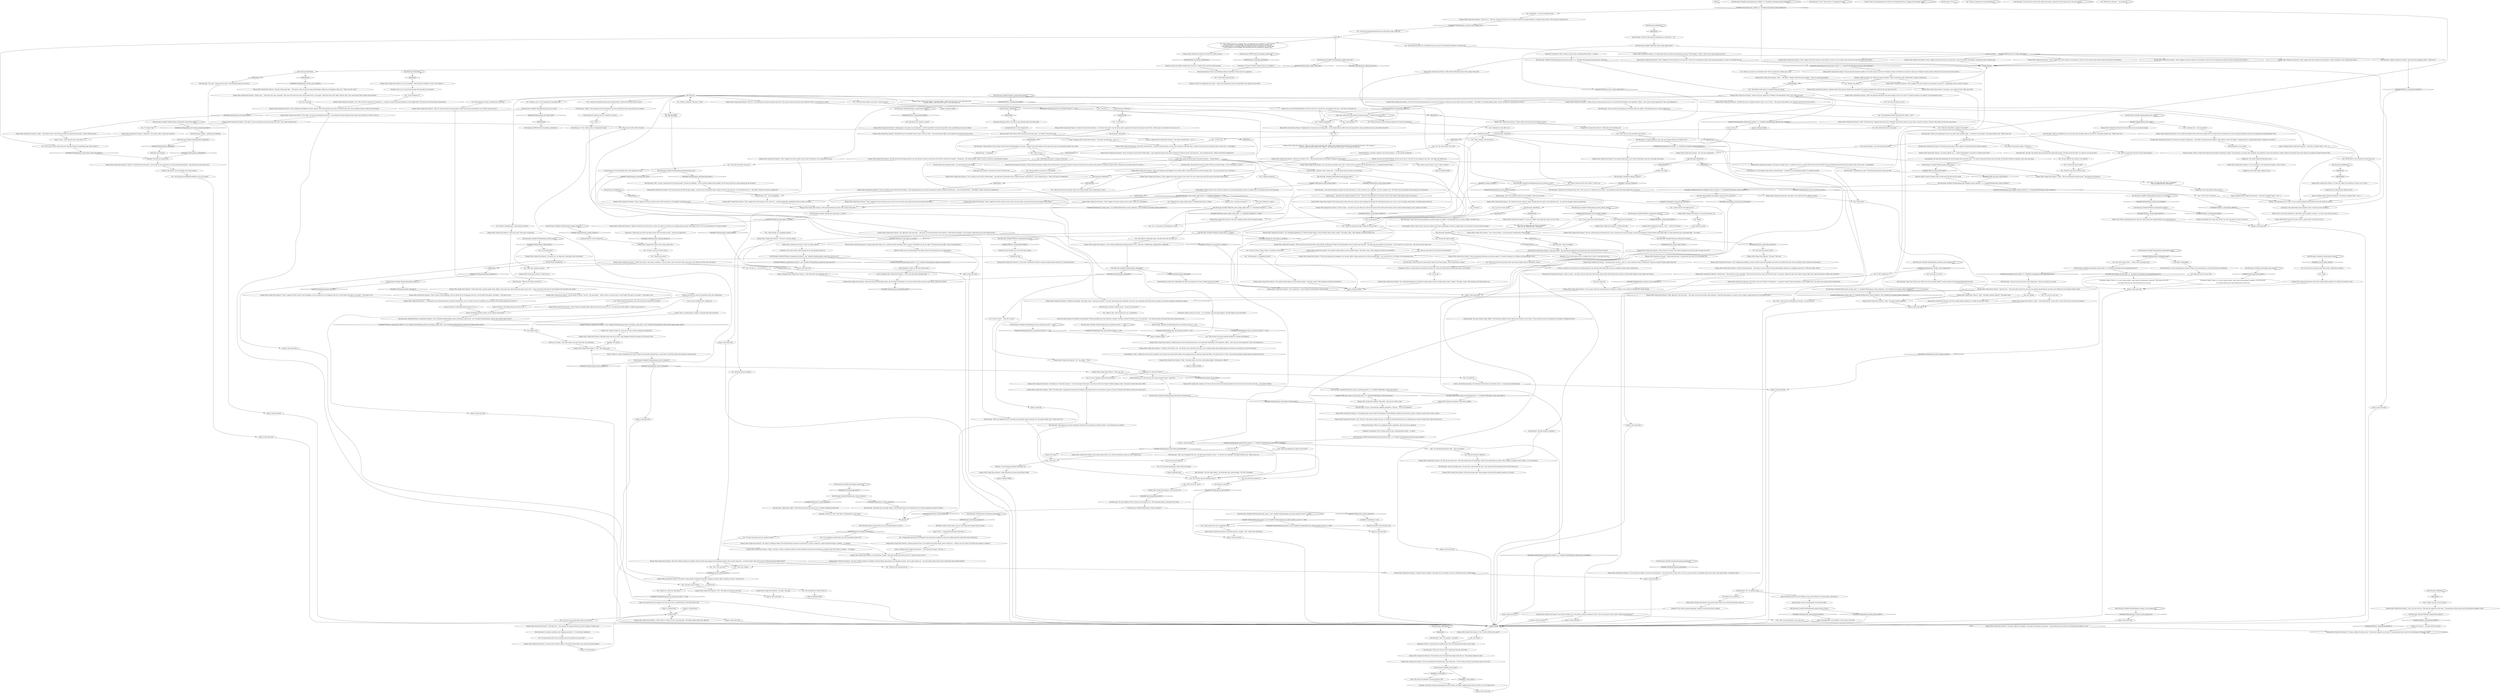 # WHIRLING F3 / KLAASJE TAPE LELY
# 5) heard tape / gonna hear tape
#6) Lely details
# ==================================================
digraph G {
	  0 [label="START"];
	  1 [label="input"];
	  2 [label="Klaasje (Miss Oranje Disco Dancer): \"Not really,\" she says with complete uninterest. \"I just think Lely's good enough. But go ahead. You look like you *want* to tell me.\""];
	  3 [label="Klaasje (Miss Oranje Disco Dancer): \"And the woman goes like...\" She points at the air with her sharp-nailed finger, picking out an imaginary tattoo-star. \"'What was this, baby?'\""];
	  4 [label="Kim Kitsuragi: Variable[\"XP.detect_compromized_skillset\"]"];
	  5 [label="Variable[\"XP.detect_compromized_skillset\"]", shape=diamond];
	  6 [label="!(Variable[\"XP.detect_compromized_skillset\"])", shape=diamond];
	  7 [label="Kim Kitsuragi: \"This means his race was Occidental, which fits the statements of another witness,\" the lieutenant says, pleased."];
	  8 [label="Kim Kitsuragi: Variable[\"whirling.klaasje_oranjese_literatur\"]"];
	  9 [label="Variable[\"whirling.klaasje_oranjese_literatur\"]", shape=diamond];
	  10 [label="!(Variable[\"whirling.klaasje_oranjese_literatur\"])", shape=diamond];
	  11 [label="Kim Kitsuragi: Variable[\"XP.detect_compromized_skillset\"]"];
	  12 [label="Variable[\"XP.detect_compromized_skillset\"]", shape=diamond];
	  13 [label="!(Variable[\"XP.detect_compromized_skillset\"])", shape=diamond];
	  14 [label="Jump to: [lely main hub]"];
	  15 [label="You: \"I'm... in the process of listening to it, miss.\""];
	  16 [label="Jump to: [Klaasje MAIN]"];
	  17 [label="Kim Kitsuragi: IsKimHere()"];
	  18 [label="IsKimHere()", shape=diamond];
	  19 [label="!(IsKimHere())", shape=diamond];
	  20 [label="Kim Kitsuragi: \"I don't see how your problems are relevant right now, officer,\" the lieutenant says in a quick, clipped tone."];
	  21 [label="Encyclopedia: There's more to this. She has an index in her head of pathologies and how to exploit them. I can almost see her turn the pages."];
	  22 [label="Kim Kitsuragi: ...then tears out a page and hands it to you. \"We have a few questions you can help us with. A few things a field autopsy alone can't answer.\""];
	  23 [label="Kim Kitsuragi: \"The questions I have assume *some* kind of foreknowledge on our part. I suggest we go and perform it now and return once we've brought ourselves up to date.\""];
	  24 [label="Esprit de Corps: Where in the GRIH is the lieutenant? Possibly speeding from one terminal to another in glorious solitude? Wherever he is, you need him -- your other questions will make little sense without him here."];
	  25 [label="Kim Kitsuragi: \"It isn't. Police work is a *cooperative* sport.\""];
	  26 [label="Physical Instrument: There is no challenge without competition. There must be an opponent."];
	  27 [label="Kim Kitsuragi: Variable[\"whirling.klaasje_rhet_soldier\"]"];
	  28 [label="Variable[\"whirling.klaasje_rhet_soldier\"]", shape=diamond];
	  29 [label="!(Variable[\"whirling.klaasje_rhet_soldier\"])", shape=diamond];
	  30 [label="Klaasje (Miss Oranje Disco Dancer): She shivers slightly."];
	  31 [label="Klaasje (Miss Oranje Disco Dancer): \"And now he's...\" Her gaze drifts toward the yard, but she catches herself and her eyes fix on her reflection in the window instead. \"Yeah.\""];
	  32 [label="Kim Kitsuragi: Variable[\"yard.hanged_result_fuckty\"]"];
	  33 [label="Variable[\"yard.hanged_result_fuckty\"]", shape=diamond];
	  34 [label="!(Variable[\"yard.hanged_result_fuckty\"])", shape=diamond];
	  35 [label="You: \"It was a map of his service history?\""];
	  36 [label="You: Shake your head."];
	  37 [label="Electrochemistry: Yeah, you got the *magic touch*..."];
	  38 [label="Volition: There. She momentarily lost control over Straight-Back-Guy! It appears that she feels *guilty*."];
	  39 [label="Kim Kitsuragi: Variable[\"whirling.klaasje_volition_guilty\"]"];
	  40 [label="Variable[\"whirling.klaasje_volition_guilty\"]", shape=diamond];
	  41 [label="!(Variable[\"whirling.klaasje_volition_guilty\"])", shape=diamond];
	  42 [label="Klaasje (Miss Oranje Disco Dancer): \"Among many other things, yes. I could have done something. There's always *something* you can do, right?\" She looks into her coffee. \"Ask me something else.\""];
	  43 [label="You: \"No can do.\""];
	  44 [label="Jump to: [lely main hub]"];
	  45 [label="You: \"I have no time for tapes. There's a murderer on the loose!\""];
	  46 [label="You: \"You like this kind of stuff?\""];
	  47 [label="Kim Kitsuragi: Variable[\"XP.detect_compromized_skillset\"]"];
	  48 [label="Variable[\"XP.detect_compromized_skillset\"]", shape=diamond];
	  49 [label="!(Variable[\"XP.detect_compromized_skillset\"])", shape=diamond];
	  50 [label="You: \"You were the woman in this?\""];
	  51 [label="Half Light: She wouldn't, she doesn't have the Full Hoi in her."];
	  52 [label="Esprit de Corps: All right. Let's see where this is going."];
	  53 [label="Volition: You could blame her *a little*. It was a pretty straight forward question that she refused to answer."];
	  54 [label="Klaasje (Miss Oranje Disco Dancer): \"He wasn't *actually* there -- he didn't do a tour, or at least didn't tell me he did. Would've been overkill anyway. He lived his own little Co Hoi. It was in his... *everything*.\""];
	  55 [label="You: \"He did refer to the atrocities in South Safre, yes.\""];
	  56 [label="You: \"Something to that effect, yes.\""];
	  57 [label="Klaasje (Miss Oranje Disco Dancer): \"People who go to university know how to use words like *internalize* and *integrate*, officer... Now, what was that expression?\" She's still looking for it."];
	  58 [label="You: \"How old was he, miss?\""];
	  59 [label="Kim Kitsuragi: \"Miss,\" he says, turning back to the young woman. \"Excuse my colleague -- he has recently suffered brain damage. We will now go and do our duty cleaning up the deceased.\""];
	  60 [label="Klaasje (Miss Oranje Disco Dancer): \"Blue, light blue. They were like...\" She stops, her eyes half closed, then continues: \"Like little blue galaxies, you know. It was strange, seeing those eyes in his fucked up face...\""];
	  61 [label="You: \"Super dead.\""];
	  62 [label="Jump to: [Klaasje MAIN]"];
	  63 [label="Klaasje (Miss Oranje Disco Dancer): \"How?\" She leans back. \"Imagine him lying in bed, *freakish* musculature laid out on the sheets. Scarred, of course. Tattooed. The sheets are dirty for some reason.\""];
	  64 [label="Kim Kitsuragi: \"Go on.\""];
	  65 [label="Klaasje (Miss Oranje Disco Dancer): \"He was a blue-eyed boy with thick arms. From a small town. He was also *poor*, and the government of Oranje needed some people killed, so they turned him into a grotesque killer -- for money.\""];
	  66 [label="Shivers: The feeling dissipates, the cold passes. The woman's eyes follow yours -- to the piece of notebook paper."];
	  67 [label="Klaasje (Miss Oranje Disco Dancer): \"Quite a lot, yes.\""];
	  68 [label="You: \"There is something we have all forgotten.\""];
	  69 [label="Klaasje (Miss Oranje Disco Dancer): Her light brown eyes fix on yours, then disappear behind her bangs as she drops her chin."];
	  70 [label="Drama: That's a strange thing to suggest. The laedy iseth faere and juste!"];
	  71 [label="Klaasje (Miss Oranje Disco Dancer): \"Well, it's wrong. He had too many drinks to down and too many bad things to do. Couldn't tap out just yet.\""];
	  72 [label="Klaasje (Miss Oranje Disco Dancer): \"Good for you.\""];
	  73 [label="Klaasje (Miss Oranje Disco Dancer): \"Of course,\" she says quickly."];
	  74 [label="Klaasje (Miss Oranje Disco Dancer): \"Ah, another broken thing in a line of broken things.\" She takes a drag. \"Well, perhaps you'll find one somewhere.\""];
	  75 [label="You: \"A guy like that didn't scare you?\""];
	  76 [label="Suggestion: There is a small measure of pride in her about this. That she could comfort and quell the rage in such a being."];
	  77 [label="Klaasje (Miss Oranje Disco Dancer): \"No. We were too busy laying waste to our own nervous systems to direct any of the *fury* outward. He seemed...\" She pauses. \"He seemed happy, I guess. At ease. As much as a man like him could be.\""];
	  78 [label="You: \"Did he tell you he had actually *done* any of those things? Here in Martinaise, I mean.\""];
	  79 [label="Jump to: [Klaasje MAIN]"];
	  80 [label="Jump to: [Untitled hub]"];
	  81 [label="Kim Kitsuragi: Variable[\"whirling.klaasje_kim_not_present_for_lely\"] == true"];
	  82 [label="Variable[\"whirling.klaasje_kim_not_present_for_lely\"] == true", shape=diamond];
	  83 [label="!(Variable[\"whirling.klaasje_kim_not_present_for_lely\"] == true)", shape=diamond];
	  84 [label="Klaasje (Miss Oranje Disco Dancer): She blows a long column of smoke and watches it disperse overhead. After a moment, she says: \"Good for you.\""];
	  85 [label="Jump to: [lely main hub]"];
	  86 [label="You: \"Maybe he was wrong. Forget about it. Nothing miraculous is coming.\""];
	  87 [label="Klaasje (Miss Oranje Disco Dancer): \"May I suggest the stereo system in your room? It produces a raw, wall-piercing sound.\""];
	  88 [label="You: \"Those are the exact words he used.\""];
	  89 [label="Klaasje (Miss Oranje Disco Dancer): \"We're all scraping up any happiness we can find, officer. Going around with our little scouring sticks -- you, your first love, Mr. Co Hoi here...\""];
	  90 [label="Klaasje (Miss Oranje Disco Dancer): \"No. We were too busy laying waste our own nervous systems to direct any of the *fury* outward. He seemed...\" She thinks. \"He seemed happy, I guess. At ease. As much as a man like him could be.\""];
	  91 [label="You: \"No.\""];
	  92 [label="Klaasje (Miss Oranje Disco Dancer): \"He was like the Semenese conflict, the Co Hoi massacre, and the '36 famine in Yeesut all rolled into one person, then cast in Oranjese ceramic armour. Which he wore in bed *and* in the shower...\""];
	  93 [label="Jump to: [lelystad hub]"];
	  94 [label="Jump to: [lelystad hub]"];
	  95 [label="Kim Kitsuragi: \"That's too *pinball* for me. I just like to get autopsies right on the first try.\" He makes another note. \"Where were we?\""];
	  96 [label="Empathy: She doesn't mind this questioning. On the contrary, she enjoys thinking back to him now. This is a sort of wake for her."];
	  97 [label="Kim Kitsuragi: Variable[\"yard.hanged_age_fourty\"]"];
	  98 [label="Variable[\"yard.hanged_age_fourty\"]", shape=diamond];
	  99 [label="!(Variable[\"yard.hanged_age_fourty\"])", shape=diamond];
	  100 [label="Kim Kitsuragi: \"Forty-two? Are you sure? I would have had him above fifty...\""];
	  101 [label="Logic: What kind of man *was* he? Before you go, ask for details. She seems okay to talk about it."];
	  102 [label="You: \"Okay.\""];
	  103 [label="Klaasje (Miss Oranje Disco Dancer): \"No thank you.\" She does not take it. \"I've seen enough of him dead. I can tell you what they *meant* without looking at them.\" She pours herself some more coffee."];
	  104 [label="Klaasje (Miss Oranje Disco Dancer): \"Sure, waterways... It was mostly for showing off to chicks though.\""];
	  105 [label="Kim Kitsuragi: Variable[\"whirling.klaasje_sildenaphil_again\"]"];
	  106 [label="Variable[\"whirling.klaasje_sildenaphil_again\"]", shape=diamond];
	  107 [label="!(Variable[\"whirling.klaasje_sildenaphil_again\"])", shape=diamond];
	  108 [label="Kim Kitsuragi: \"It's quite expensive, miss. But we'll manage without your help for now.\""];
	  109 [label="Klaasje (Miss Oranje Disco Dancer): \"Cool.\" The woman nods."];
	  110 [label="Jump to: [lely main hub]"];
	  111 [label="You: Shake it off."];
	  112 [label="Jump to: [lely main hub]"];
	  113 [label="You: \"I'll ask one last time: Do you still deny that he assaulted you in any way?\""];
	  114 [label="Klaasje (Miss Oranje Disco Dancer): \"I think he said *whore* a lot... He said this wasn't Revachol. He said it was a fucking village with village elephants and that he was gonna do us all *Co Hoi-style*.\""];
	  115 [label="Encyclopedia: There's more to this. She has an index in her head of pathologies and how to exploit them. You can almost see her turning the pages."];
	  116 [label="Klaasje (Miss Oranje Disco Dancer): \"It's not a problem.\" She touches his shoulder. \"As for Co Hoi...\""];
	  117 [label="Jump to: [Klaasje (Miss Oranje Disco Dancer): \"\"He wasn't actually there -- not fr...\"]"];
	  118 [label="Kim Kitsuragi: Variable[\"whirling.klaasje_kim_not_present_for_lely\"] == true"];
	  119 [label="Variable[\"whirling.klaasje_kim_not_present_for_lely\"] == true", shape=diamond];
	  120 [label="!(Variable[\"whirling.klaasje_kim_not_present_for_lely\"] == true)", shape=diamond];
	  121 [label="Klaasje (Miss Oranje Disco Dancer): \"Yes?\" She looks at the note in your hand."];
	  122 [label="Klaasje (Miss Oranje Disco Dancer): \"Not really.\" Curls of smoke leave her mouth with each word. \"Lely's good enough for me.\""];
	  123 [label="You: \"Ellis. Ellis Kortenaer was his name.\""];
	  124 [label="Conceptualization: Is this Oranjese lit?"];
	  125 [label="Empathy: This does not surprise her."];
	  126 [label="Kim Kitsuragi: IsTHCPresent(\"revacholian_nationhood\")"];
	  127 [label="IsTHCPresent(\"revacholian_nationhood\")", shape=diamond];
	  128 [label="!(IsTHCPresent(\"revacholian_nationhood\"))", shape=diamond];
	  129 [label="Perception (Hearing): With a soft ring, as the porcelain meets the metal table."];
	  130 [label="Kim Kitsuragi: \"Thank you for clearing that up, miss.\" He turns to you. \"Whenever you're ready -- I'm interested to hear what Titus Hardie has to say now.\""];
	  131 [label="Jump to: [lely main hub]"];
	  132 [label="Jump to: [lely main hub]"];
	  133 [label="Klaasje (Miss Oranje Disco Dancer): \"May I suggest the stereo system in your room? It's... uncharacteristically unapologetic when it comes to volume.\""];
	  134 [label="Klaasje (Miss Oranje Disco Dancer): \"Oh no, I'm pretty sure he *did* all those things -- then integrated them into his idea of normalcy. To keep on living. Until they just... sort of turned into his...\" She thinks. \"What's the word I'm looking for?\""];
	  135 [label="Kim Kitsuragi: \"Did he tell you he had actually *done* any of those things -- here in Martinaise, I mean?\""];
	  136 [label="You: \"Yes. The word *whore* was used.\""];
	  137 [label="Kim Kitsuragi: \"The phrase was used.\" The lieutenant checks his notes and nods."];
	  138 [label="You: \"Do you think he was trying to scare people?\""];
	  139 [label="Klaasje (Miss Oranje Disco Dancer): The young woman nods in silent approval. Then feeds herself another cigarette."];
	  140 [label="You: \"Hold on, Kim. I did not know this was a competition.\""];
	  141 [label="Klaasje (Miss Oranje Disco Dancer): \"Yes. *Severe*.\" She seems to enjoy the word. \"It made him look like half his face was cracking away in some strange smile. That and those eyes...\""];
	  142 [label="Kim Kitsuragi: Variable[\"yard.hanged_hair_stroked\"]  or  Variable[\"yard.hanged_added_brilliantine\"]"];
	  143 [label="Variable[\"yard.hanged_hair_stroked\"]  or  Variable[\"yard.hanged_added_brilliantine\"]", shape=diamond];
	  144 [label="!(Variable[\"yard.hanged_hair_stroked\"]  or  Variable[\"yard.hanged_added_brilliantine\"])", shape=diamond];
	  145 [label="Jump to: [lely main hub]"];
	  146 [label="You: \"It came to me in an *occult vision*.\""];
	  147 [label="Jump to: [lely main hub]"];
	  148 [label="You: \"I think I can rely on your honesty.\""];
	  149 [label="Kim Kitsuragi: \"Did he tell you he had actually *done* any of those things -- here in Martinaise, I mean?\""];
	  150 [label="Kim Kitsuragi: IsKimHere()"];
	  151 [label="IsKimHere()", shape=diamond];
	  152 [label="!(IsKimHere())", shape=diamond];
	  153 [label="You: \"Why'd he say things like that? Was he bragging?\"\n\"Why'd he say things like that? Machismo?\""];
	  154 [label="Suggestion: She clearly enjoyed saying that to you."];
	  155 [label="Klaasje (Miss Oranje Disco Dancer): \"Hm? Oh -- I'm guessing your partner should be here too?\" She taps the ash from the end of her cigarette while you stand there in silence."];
	  156 [label="You: \"You mentioned he liked showing off his tattoos -- how?\""];
	  157 [label="Klaasje (Miss Oranje Disco Dancer): \"Oh yeah.\" She nods."];
	  158 [label="Kim Kitsuragi: IsTHCPresent(\"revacholian_nationhood\")"];
	  159 [label="Klaasje (Miss Oranje Disco Dancer): She takes a very small sip of her coffee and smiles."];
	  160 [label="You: \"Hold on, he said he was *mentally done*. That's sounds like a broken man to me.\""];
	  161 [label="You: \"Just looking for a player.\""];
	  162 [label="Klaasje (Miss Oranje Disco Dancer): \"May I suggest the stereo system in your room? I'm sure it plays more than OO and the Sad Small Church Band...\""];
	  163 [label="You: \"Co Hoi *was* mentioned.\""];
	  164 [label="Kim Kitsuragi: IsKimHere()"];
	  165 [label="IsKimHere()", shape=diamond];
	  166 [label="!(IsKimHere())", shape=diamond];
	  167 [label="lely main hub"];
	  168 [label="Klaasje (Miss Oranje Disco Dancer): \"In Oranje, officer. It's a... I think *municipality* is the term? A nowhere-town there.\""];
	  169 [label="Jump to: [Klaasje MAIN]"];
	  170 [label="You: \"It's still about getting hits, right? And not missing?\""];
	  171 [label="Klaasje (Miss Oranje Disco Dancer): The young woman is smiling -- still -- about their *bad habits*."];
	  172 [label="Kim Kitsuragi: \"It isn't. Police work is a *cooperative* sport.\""];
	  173 [label="Klaasje (Miss Oranje Disco Dancer): \"Yeah.\" She lights another cigarette."];
	  174 [label="You: \"Kim, I said to put the brilliantine on the form -- do I get a point?\""];
	  175 [label="You: \"Let's get to the rest.\""];
	  176 [label="You: Don't interrupt."];
	  177 [label="You: \"You were the woman in this?\""];
	  178 [label="Klaasje (Miss Oranje Disco Dancer): \"He went to Killer Academy in Vredefort. Then he killed some people on the Semenine islands. And on other islands too -- all of the islands. After this he came to Revachol and got killed himself.\""];
	  179 [label="Shivers: A column of air encircles her, brushing gently on the metallic silver fabric that covers her shoulders and her long, slender arms..."];
	  180 [label="Klaasje (Miss Oranje Disco Dancer): \"They're not hard core *in that way* is what I'm trying to say. What are we talking about anyway? This politics shit is *a lot* in the morning. *Is* it even morning?\""];
	  181 [label="You: \"No can do.\""];
	  182 [label="Klaasje (Miss Oranje Disco Dancer): \"That's about it, I think. It's not a very long tape.\" She takes another drag of her cigarette."];
	  183 [label="You: \"Can you say any more about what's on the tape?\""];
	  184 [label="You: \"That'll be all about the tape. Thank you for your time.\""];
	  185 [label="Klaasje (Miss Oranje Disco Dancer): \"Running joke. I was gonna say running joke -- and that tape didn't even get the good bits. Lely's punchlines got way, way funkier.\""];
	  186 [label="Klaasje (Miss Oranje Disco Dancer): \"He liked the way it *sounded* when he said it. As for Co Hoi...\" The young woman lights a new cigarette with the butt of her old one."];
	  187 [label="Klaasje (Miss Oranje Disco Dancer): \"He was like the Semenese conflict, the Co Hoi massacre, and the '36 famine in Yeesut all rolled into one person, then encased in Oranjese ceramic armour. Which he wore in bed *and* in the shower...\""];
	  188 [label="You: \"Persona?\""];
	  189 [label="Klaasje (Miss Oranje Disco Dancer): \"Mhm.\" She looks down at her feet, still smiling slightly. \"Anything else, officer?\""];
	  190 [label="Untitled hub (02)"];
	  191 [label="Klaasje (Miss Oranje Disco Dancer): \"Hmh...\" She doesn't smile. She taps the ash from her cigarette and shrugs. \"Sounds oddly feminine...\""];
	  192 [label="Klaasje (Miss Oranje Disco Dancer): \"Is the Union *communist*? They're a couple of shades pinker than that, no? Social democrats.\""];
	  193 [label="You: \"From way out in the northwest. He told me.\""];
	  194 [label="Kim Kitsuragi: IsKimHere()"];
	  195 [label="IsKimHere()", shape=diamond];
	  196 [label="!(IsKimHere())", shape=diamond];
	  197 [label="Klaasje (Miss Oranje Disco Dancer): \"Mine unfortunately only comes with a mimsy little radio.\""];
	  198 [label="Klaasje (Miss Oranje Disco Dancer): \"May I suggest the stereo system in your partner's room? It's... unapologetic when it comes to volume.\""];
	  199 [label="You: \"You like this kind of stuff?\""];
	  200 [label="Klaasje (Miss Oranje Disco Dancer): \"No, I'm pretty sure he *did* all those things -- and then had to internalize them to keep on living. Until they just... sort of turned into his...\" She thinks. \"What's the word I'm looking for?\""];
	  201 [label="Kim Kitsuragi: \"You won't have to look at that sight much longer, I promise. We will return soon.\" He turns to leave."];
	  202 [label="Authority: There is no talking him out of this -- and no, the incident has not had a good effect on his opinion of you either."];
	  203 [label="Kim Kitsuragi: \"All right, but quickly. She has endured that sight long enough.\" He nods toward the yard. \"It's time for us to do our duty.\""];
	  204 [label="Klaasje (Miss Oranje Disco Dancer): Her eyes follow yours on the piece of paper."];
	  205 [label="You: No need to get political."];
	  206 [label="Drama: He's lying."];
	  207 [label="You: Keep it to yourself."];
	  208 [label="Klaasje (Miss Oranje Disco Dancer): \"Of course. He was the most strangely beautiful man I've ever been with. And I mean that...\" She shivers slightly."];
	  209 [label="Perception (Sight): There it is, in your rushed writing --right where the lieutenant is pointing: \"PIGS gonna have SEX.\"

You should really get this questioning back on track now."];
	  210 [label="Kim Kitsuragi: \"Okay. Sure. Here you go. What else are we missing, officer?\" he asks, trying to get the questioning back on track."];
	  211 [label="Klaasje (Miss Oranje Disco Dancer): The young woman nods."];
	  212 [label="Kim Kitsuragi: Variable[\"whirling.klaasje_concept_is_this_oranjese_lit\"]"];
	  213 [label="Variable[\"whirling.klaasje_concept_is_this_oranjese_lit\"]", shape=diamond];
	  214 [label="!(Variable[\"whirling.klaasje_concept_is_this_oranjese_lit\"])", shape=diamond];
	  215 [label="Klaasje (Miss Oranje Disco Dancer): \"And so it goes -- star after star, port after port, third world country after third world country. And he's done horrible things in every single one of them.\""];
	  216 [label="Kim Kitsuragi: Variable[\"whirling.klaasje_shivers_klaasje_column\"]"];
	  217 [label="Variable[\"whirling.klaasje_shivers_klaasje_column\"]", shape=diamond];
	  218 [label="!(Variable[\"whirling.klaasje_shivers_klaasje_column\"])", shape=diamond];
	  219 [label="Electrochemistry: Because you're a *scientist*, of course."];
	  220 [label="Klaasje (Miss Oranje Disco Dancer): Coolly, gracefully, she pours herself more coffee."];
	  221 [label="Kim Kitsuragi: Variable[\"whirling.klaasje_rhetoric_not_avoiding\"]"];
	  222 [label="Variable[\"whirling.klaasje_rhetoric_not_avoiding\"]", shape=diamond];
	  223 [label="!(Variable[\"whirling.klaasje_rhetoric_not_avoiding\"])", shape=diamond];
	  224 [label="Esprit de Corps: There is a little slip of questions that keeps everything in *order*. The questions are inside a blue notebook. The notebook is inside the lieutenant's pocket. Before the questions leave your mouth, you realize he should be here for this."];
	  225 [label="Kim Kitsuragi: Variable[\"whirling.klaasje_electrochem_shared_bad_habits\"]"];
	  226 [label="Variable[\"whirling.klaasje_electrochem_shared_bad_habits\"]", shape=diamond];
	  227 [label="!(Variable[\"whirling.klaasje_electrochem_shared_bad_habits\"])", shape=diamond];
	  228 [label="Klaasje (Miss Oranje Disco Dancer): \"You haven't listened to it?\" She blows a column of smoke in the air. \"You sure you don't want to hear it before questioning me?\""];
	  229 [label="You: \"Why did he say *whore* so much?\""];
	  230 [label="Volition: You can trust Pillar-Bookhead, by the way. As far as I can tell, he's not singing to her tune... the *only* one besides me."];
	  231 [label="Jump to: [You: \"\"Titus says he's got a tape where t...\"]"];
	  232 [label="Jump to: [lely main hub]"];
	  233 [label="You: \"Is this Oranjese lit?\""];
	  234 [label="Klaasje (Miss Oranje Disco Dancer): \"What does that recording say?\""];
	  235 [label="Kim Kitsuragi: IsKimHere()"];
	  236 [label="IsKimHere()", shape=diamond];
	  237 [label="!(IsKimHere())", shape=diamond];
	  238 [label="You: \"And you spent time with this person? Romantically?\""];
	  239 [label="Klaasje (Miss Oranje Disco Dancer): \"It's not a problem.\" She touches his shoulder. \"As for Co Hoi, officers...\""];
	  240 [label="Kim Kitsuragi: \"Yes -- was he bragging?\""];
	  241 [label="Logic: She's quite observant about the human character -- trained to observe, even..."];
	  242 [label="You: \"Persona?\""];
	  243 [label="You: \"I think we're finished with this line of questioning.\" (Hand the lieutenant back his notes.)"];
	  244 [label="You: \"We ordered a toxicology report. Any idea what that will show us?\""];
	  245 [label="You: \"No, I want to ask the questions *now*.\""];
	  246 [label="lelystad hub"];
	  247 [label="Drama: He's lying."];
	  248 [label="You: \"Did that bring you together?\""];
	  249 [label="Kim Kitsuragi: \"That's too *pinball* for me, I just like to get autopsies right on the first try.\" He makes another note. \"Where were we?\""];
	  250 [label="Physical Instrument: There is no challenge without competition. There must be an opponent."];
	  251 [label="Electrochemistry: It's clear she was very much attracted to him -- and still is."];
	  252 [label="You: \"What did it represent --  do you know?\""];
	  253 [label="Klaasje (Miss Oranje Disco Dancer): \"It was a map. Of his life and the places he visited as a soldier. It was mostly for showing off to chicks though.\""];
	  254 [label="Klaasje (Miss Oranje Disco Dancer): \"He's smoking and drinking, of course. And his chest and shoulders and arms are studded with stars. Tens, hundreds of them. Maybe even thousands.\""];
	  255 [label="Kim Kitsuragi: CheckItem(\"instant_photo_tattoos\")"];
	  256 [label="CheckItem(\"instant_photo_tattoos\")", shape=diamond];
	  257 [label="!(CheckItem(\"instant_photo_tattoos\"))", shape=diamond];
	  258 [label="Klaasje (Miss Oranje Disco Dancer): \"It *is* when you're high. It can be very exciting then -- you have the tools to deal with it. It's not a very nice story to remember when you're sober.\" She smiles faintly. \"A change of topic?\""];
	  259 [label="Klaasje (Miss Oranje Disco Dancer): \"Occult vision? Of course. I do not -- for one moment -- think it wasn't an occult vision. I do not doubt *the signs*, but maybe...\" She draws it out..."];
	  260 [label="Rhetoric: Is she avoiding anything? Technically not."];
	  261 [label="Klaasje (Miss Oranje Disco Dancer): \"Ah, something happened to it? Another broken thing in a line of broken things. Quite a shame.\" She takes a drag. \"Well, perhaps you'll find another one.\""];
	  262 [label="Klaasje (Miss Oranje Disco Dancer): \"Yes, he said his real name wasn't *his*. I tried to pry it out of him, but he never gave it up -- no matter how hard I tried.\""];
	  263 [label="You: \"Coping mechanism?\""];
	  264 [label="You: \"Did you learn this from studying Oranjese lit? Sounds psychological.\""];
	  265 [label="Reaction Speed: Wait! Where's Kim? The man with all the notes -- he *needs* to be here for this."];
	  266 [label="Kim Kitsuragi: Variable[\"whirling.klaasje_concept_is_this_oranjese_lit\"]"];
	  267 [label="Variable[\"whirling.klaasje_concept_is_this_oranjese_lit\"]", shape=diamond];
	  268 [label="!(Variable[\"whirling.klaasje_concept_is_this_oranjese_lit\"])", shape=diamond];
	  269 [label="Composure: She understands what autopsies entail. It doesn't get her off-balance."];
	  270 [label="Jump to: [lely main hub]"];
	  271 [label="Klaasje (Miss Oranje Disco Dancer): \"Mmm. Where did they get this recording, exactly?\""];
	  272 [label="Kim Kitsuragi: \"A nickname?\""];
	  273 [label="You: \"I have other questions first.\""];
	  274 [label="Hand/Eye Coordination: This is clearly a sport for him. Something like archery -- or darts?"];
	  275 [label="Jump to: [age hub]"];
	  276 [label="You: \"Dead.\""];
	  277 [label="Jump to: [Klaasje (Miss Oranje Disco Dancer): \"\"How much does that toxicology repo...\"]"];
	  278 [label="Klaasje (Miss Oranje Disco Dancer): \"That's not funny, officer.\""];
	  279 [label="You: \"Unfortunately, it is completely busted.\""];
	  280 [label="Klaasje (Miss Oranje Disco Dancer): \"Of course, officer. No time to lose.\" She taps her cigarette as she nods. \"I'm guessing he tried to give you the Doorgunner Megamix, yeah?\""];
	  281 [label="Klaasje (Miss Oranje Disco Dancer): \"They've got him saying he'd like to rape and kill. Do Revachol *Soldier of the Apocalypse*-style. It really upset the boys.\" Ash falls from her cigarette as she shrugs. \"I never said he was a good man -- only that he wasn't bad to me.\""];
	  282 [label="Klaasje (Miss Oranje Disco Dancer): \"Any time, officer.\" She removes her cigarette from between her lips. Smoke trails from her mouth."];
	  283 [label="Klaasje (Miss Oranje Disco Dancer): \"Oh no, I'm pretty sure he *did* terrible things -- then integrated them into his idea of normalcy. To keep on living. Until they just... sort of turned into his... What's the word I'm looking for?\""];
	  284 [label="You: \"Do you think he was trying to scare people?\""];
	  285 [label="Jump to: [Untitled hub]"];
	  286 [label="Jump to: [lely main hub]"];
	  287 [label="Untitled hub"];
	  288 [label="You: \"I bet you're playing aloof because you wanna know really, really bad.\""];
	  289 [label="You: Don't interrupt."];
	  290 [label="Klaasje (Miss Oranje Disco Dancer): \"And so it goes -- star after star, port after port, third world country after third world country. And he's done horrible things in every single one of them.\""];
	  291 [label="Inland Empire: The last missing pieces of a puzzle of flesh."];
	  292 [label="Kim Kitsuragi: IsKimHere()"];
	  293 [label="IsKimHere()", shape=diamond];
	  294 [label="!(IsKimHere())", shape=diamond];
	  295 [label="Klaasje (Miss Oranje Disco Dancer): \"A moment ago it was love... And, no, I don't think the Union is *communist*. They're a couple of shades pinker than that.\""];
	  296 [label="Kim Kitsuragi: \"Another *fantastic* moment,\" the lieutenant grudgingly admits. \"What next?\""];
	  297 [label="Klaasje (Miss Oranje Disco Dancer): \"May I suggest the stereo system in your partner's room? If it can handle the songs of the coming Apocalypse, I'm sure it can handle this too.\""];
	  298 [label="Empathy: She is not at all worried the tape will contradict her statement."];
	  299 [label="Suggestion: She clearly enjoys siding with you."];
	  300 [label="Kim Kitsuragi: IsKimHere()"];
	  301 [label="IsKimHere()", shape=diamond];
	  302 [label="!(IsKimHere())", shape=diamond];
	  303 [label="Kim Kitsuragi: Variable[\"XP.detect_compromized_skillset\"]"];
	  304 [label="Variable[\"XP.detect_compromized_skillset\"]", shape=diamond];
	  305 [label="!(Variable[\"XP.detect_compromized_skillset\"])", shape=diamond];
	  306 [label="Suggestion: There is a small measure of pride in her. That she could quell the rage in such a being."];
	  307 [label="Klaasje (Miss Oranje Disco Dancer): \"Actually, officer, I didn't know his name. I just called him Lely.\"\n\"Actually, officer, I didn't know his name. I just called him Lely.\" "];
	  308 [label="You: \"Something miraculous is coming. He told me.\""];
	  309 [label="Kim Kitsuragi: \"Excuse the delay, miss,\" he says with a nod toward the yard. \"This situation will be addressed now. We'll be back soon.\""];
	  310 [label="Electrochemistry: Sex, alcohol..."];
	  311 [label="Kim Kitsuragi: IsTHCPresent(\"revacholian_nationhood\")"];
	  312 [label="IsTHCPresent(\"revacholian_nationhood\")", shape=diamond];
	  313 [label="!(IsTHCPresent(\"revacholian_nationhood\"))", shape=diamond];
	  314 [label="Kim Kitsuragi: Variable[\"whirling.klaasje_kim_sports\"]  and  Variable[\"whirling.klaasje_saw_sports_branch_in_race\"] == false"];
	  315 [label="Variable[\"whirling.klaasje_kim_sports\"]  and  Variable[\"whirling.klaasje_saw_sports_branch_in_race\"] == false", shape=diamond];
	  316 [label="!(Variable[\"whirling.klaasje_kim_sports\"]  and  Variable[\"whirling.klaasje_saw_sports_branch_in_race\"] == false)", shape=diamond];
	  317 [label="You: Better not to mention it..."];
	  318 [label="You: \"But I put it down, there...\" (Point to the red autopsy slip.)"];
	  319 [label="You: What is Sildenaphil?"];
	  320 [label="You: Thanks."];
	  321 [label="You: \"What do you mean?\""];
	  322 [label="Kim Kitsuragi: Variable[\"whirling.klaasjenick_apocalypse\"]"];
	  323 [label="Variable[\"whirling.klaasjenick_apocalypse\"]", shape=diamond];
	  324 [label="!(Variable[\"whirling.klaasjenick_apocalypse\"])", shape=diamond];
	  325 [label="Kim Kitsuragi: \"Do you feel guilty about what happened to him?\""];
	  326 [label="Klaasje (Miss Oranje Disco Dancer): \"Why would I be scared? Your mother probably never told you this, but girls are *evil*.\""];
	  327 [label="Klaasje (Miss Oranje Disco Dancer): \"He went to Killer Academy in Vredefort. Then he killed some people on the Semenine islands. And on other islands too -- all of the islands. After this he came to Revachol and got killed himself.\""];
	  328 [label="Klaasje (Miss Oranje Disco Dancer): \"True -- it did *not* love him.\""];
	  329 [label="Volition: This is one of her manoeuvres. The others are fast asleep, as always... it's hard to say what the truth is."];
	  330 [label="Kim Kitsuragi: Variable[\"XP.determine_victims_age\"]  or  Variable[\"XP.determine_victims_ethnicity\"]  and  Variable[\"yard.hanged_added_brilliantine\"]"];
	  331 [label="Variable[\"XP.determine_victims_age\"]  or  Variable[\"XP.determine_victims_ethnicity\"]  and  Variable[\"yard.hanged_added_brilliantine\"]", shape=diamond];
	  332 [label="!(Variable[\"XP.determine_victims_age\"]  or  Variable[\"XP.determine_victims_ethnicity\"]  and  Variable[\"yard.hanged_added_brilliantine\"])", shape=diamond];
	  333 [label="Klaasje (Miss Oranje Disco Dancer): \"Woob-woob-wob-wob.\" She performs the music of a descending tuba."];
	  334 [label="Jump to: [You: \"Look her in the eye.\"]"];
	  335 [label="Klaasje (Miss Oranje Disco Dancer): \"May I suggest the stereo system in your room? It produces a stratospheric, bedazzling sound.\""];
	  336 [label="Kim Kitsuragi: \"It's intercepted radio chatter of the deceased -- recorded via a de-encryption station. It's authentic enough.\""];
	  337 [label="You: \"Why say things like that? Was he bragging?\"\n\"Why say things like that? Machismo?\""];
	  338 [label="Electrochemistry: A memory surfaces in her tired neocortex -- it's not entirely unpleasant."];
	  339 [label="Klaasje (Miss Oranje Disco Dancer): \"He liked the way it *sounded* when he said it. As to Co Hoi...\" The young woman lights a new cigarette with the butt of her old one."];
	  340 [label="You: \"Could it be love that *did him in*?\""];
	  341 [label="Kim Kitsuragi: \"You were right, officer.\" The lieutenant nods, sportsmanlike. \"He *was* Occidental.\""];
	  342 [label="You: Let it be."];
	  343 [label="Klaasje (Miss Oranje Disco Dancer): The young woman looks at you, then the lieutenant, then you. She enjoys the silence."];
	  344 [label="You: (Look at the autopsy paper.) \"Moving on...\""];
	  345 [label="Klaasje (Miss Oranje Disco Dancer): \"No, there is nothing on Mundi. The Old Old World is dead and we both knew it. Come to think of it, maybe Oranje did bring us together -- in loathing.\""];
	  346 [label="Pain Threshold: Points are good. Have one, you old dog! Before we all die..."];
	  347 [label="Klaasje (Miss Oranje Disco Dancer): \"Yeah...\" She smiles bitterly. \"I'll get over it. Once I don't have to look at him anymore.\""];
	  348 [label="Klaasje (Miss Oranje Disco Dancer): \"And the woman goes like...\" She points at the air with her sharp-nailed finger, picking out an imaginary tattoo-star. \"'What was *this*, baby?'\""];
	  349 [label="Klaasje (Miss Oranje Disco Dancer): \"What *do* I mean?\" She raises an eyebrow. \"I have no idea. I don't even know what *you* mean. Love did him in? What does that mean?\""];
	  350 [label="Klaasje (Miss Oranje Disco Dancer): \"I don't think he *enjoyed* dying, officer. He had too much left to do -- too many third world conflicts. Couldn't tap out just yet.\""];
	  351 [label="Kim Kitsuragi: Variable[\"whirling.orb_tape_player_is_broken\"]"];
	  352 [label="Variable[\"whirling.orb_tape_player_is_broken\"]", shape=diamond];
	  353 [label="!(Variable[\"whirling.orb_tape_player_is_broken\"])", shape=diamond];
	  354 [label="Kim Kitsuragi: Variable[\"XP.detect_compromized_skillset\"]  and  Variable[\"whirling.klaasje_drama_everything_a_okay_here\"]  and  Variable[\"whirling.klaasje_volition_dont_explain_enjoy_hunch\"]"];
	  355 [label="Variable[\"XP.detect_compromized_skillset\"]  and  Variable[\"whirling.klaasje_drama_everything_a_okay_here\"]  and  Variable[\"whirling.klaasje_volition_dont_explain_enjoy_hunch\"]", shape=diamond];
	  356 [label="!(Variable[\"XP.detect_compromized_skillset\"]  and  Variable[\"whirling.klaasje_drama_everything_a_okay_here\"]  and  Variable[\"whirling.klaasje_volition_dont_explain_enjoy_hunch\"])", shape=diamond];
	  357 [label="Untitled hub"];
	  358 [label="Klaasje (Miss Oranje Disco Dancer): \"He wasn't actually there -- not from what he told me, at least. But he might as well have been. I could see he'd lived his own little Co Hoi. It was in his... *everything*.\""];
	  359 [label="Volition: Oh, come on -- you know better than that!"];
	  360 [label="Logic: You should record her responses, but you do not have a notebook. Kim, on the other hand, does."];
	  361 [label="You: \"Revachol chooses carefully.\""];
	  362 [label="Untitled hub (04)"];
	  363 [label="Klaasje (Miss Oranje Disco Dancer): She takes a very small sip of her coffee and smiles."];
	  364 [label="Empathy: When he said he was *done* and *done mentally* it didn't sound like a joke. Sounded like a deeply troubled man."];
	  365 [label="Kim Kitsuragi: Variable[\"tc.klaasje_oranjese\"]"];
	  366 [label="Variable[\"tc.klaasje_oranjese\"]", shape=diamond];
	  367 [label="!(Variable[\"tc.klaasje_oranjese\"])", shape=diamond];
	  368 [label="Jump to: [lely main hub]"];
	  369 [label="Klaasje (Miss Oranje Disco Dancer): \"Yeah.\" She lights another cigarette. \"Extremely dead.\""];
	  370 [label="You: \"Titus Hardie gave me a recording. On it, the deceased says he intends to rape someone.\"\n\"We have listened to the recording. The deceased states he intends to commit rape.\"\n\"Titus Hardie gave us a recording where the deceased states his intention to commit rape.\"\n\"I have listened to the recording. The deceased states his intention to commit rape.\""];
	  371 [label="Klaasje (Miss Oranje Disco Dancer): \"Had I the physical robustness and social support I'd be *in* Co Hoi, *I* would be tearing it up *Soldier of the Apocalypse*-style...\""];
	  372 [label="Kim Kitsuragi: IsKimHere()"];
	  373 [label="IsKimHere()", shape=diamond];
	  374 [label="!(IsKimHere())", shape=diamond];
	  375 [label="You: \"His eye colour?\"\n\"His eyes were blue?\""];
	  376 [label="Electrochemistry: Speed -- probably also sildenafil."];
	  377 [label="Klaasje (Miss Oranje Disco Dancer): \"I love Revachol, though.\" She looks around, the wind in her hair. \"I hope she loves me too.\""];
	  378 [label="Jump to: [Klaasje (Miss Oranje Disco Dancer): \"\"I love Revachol, though.\" She look...\"]"];
	  379 [label="Jump to: [lely main hub]"];
	  380 [label="Klaasje (Miss Oranje Disco Dancer): \"Why do you ask?\" She seems unsurprised."];
	  381 [label="Klaasje (Miss Oranje Disco Dancer): \"Sure. You can trust me.\" She taps her cigarette as she nods. \"I'm guessing he tried to give you the Doorgunner Megamix, yeah?\""];
	  382 [label="Klaasje (Miss Oranje Disco Dancer): \"People who go to the University know how to use words like *internalize* and *integrate*, officer... now what was that expression?\" She's still looking for it."];
	  383 [label="Kim Kitsuragi: IsKimHere()"];
	  384 [label="IsKimHere()", shape=diamond];
	  385 [label="!(IsKimHere())", shape=diamond];
	  386 [label="Kim Kitsuragi: The lieutenant blinks -- his expression does not change."];
	  387 [label="Drama: What? Huh? The truth? All the world's a stage! Aren't we *all* just actors?"];
	  388 [label="Kim Kitsuragi: Variable[\"whirling.klaasje_kim_changed_victims_ethnicity\"]  or  Variable[\"XP.determine_victims_ethnicity\"]"];
	  389 [label="Variable[\"whirling.klaasje_kim_changed_victims_ethnicity\"]  or  Variable[\"XP.determine_victims_ethnicity\"]", shape=diamond];
	  390 [label="!(Variable[\"whirling.klaasje_kim_changed_victims_ethnicity\"]  or  Variable[\"XP.determine_victims_ethnicity\"])", shape=diamond];
	  391 [label="Klaasje (Miss Oranje Disco Dancer): \"May I suggest the stereo system in your room? I'm sure it plays more than OO and the Sad Small Church Band...\""];
	  392 [label="Klaasje (Miss Oranje Disco Dancer): \"Running joke. I was gonna say running joke -- and it sounds like you didn't even get the good bits. Lely's punchlines got way, way funkier than that.\""];
	  393 [label="Volition: You can trust Pillar-Bookhead, by the way. As far as I can tell, he's not singing to her tune... the *only* one besides me."];
	  394 [label="Klaasje (Miss Oranje Disco Dancer): \"I guess. He came from Lelystad -- it's short for that. And it was his *army name*, apparently. He said his real name wasn't *his*. I tried to pry it out of him, but it was no use.\""];
	  395 [label="Jump to: [Klaasje MAIN]"];
	  396 [label="You: \"Do you feel guilty?\""];
	  397 [label="You: \"He had a tattoo -- what did it mean?\""];
	  398 [label="You: \"Okay, let's go.\""];
	  399 [label="Kim Kitsuragi: \"Did that bring you together?\""];
	  400 [label="Klaasje (Miss Oranje Disco Dancer): \"No, he left the National Service after they taught him to do what he did on Semenine. He wasn't the flag-waving kind. He was the *making money killing people* kind.\""];
	  401 [label="Jump to: [lely main hub]"];
	  402 [label="Kim Kitsuragi: \"Right again, officer.\" The lieutenant taps his blue pen at you, as though assigning another point."];
	  403 [label="Klaasje (Miss Oranje Disco Dancer): \"He had many scars that made him appear older. But no.\" The memory makes her smile."];
	  404 [label="Hand/Eye Coordination: A miss."];
	  405 [label="Klaasje (Miss Oranje Disco Dancer): The young woman looks at you, then the lieutenant, then you. She's enjoying this."];
	  406 [label="Kim Kitsuragi: \"He had a combat wound -- on his chin and mouth?\""];
	  407 [label="Kim Kitsuragi: Variable[\"whirling.klaasje_talked_about_lely\"]"];
	  408 [label="Variable[\"whirling.klaasje_talked_about_lely\"]", shape=diamond];
	  409 [label="!(Variable[\"whirling.klaasje_talked_about_lely\"])", shape=diamond];
	  410 [label="Kim Kitsuragi: \"No,\" he answers dryly."];
	  411 [label="Jump to: [lely main hub]"];
	  412 [label="Klaasje (Miss Oranje Disco Dancer): \"Oh.\" She smiles. \"*That*.\""];
	  413 [label="Jump to: [lely main hub]"];
	  414 [label="Jump to: [lely main hub]"];
	  415 [label="Kim Kitsuragi: Variable[\"whirling.klaasje_kim_not_present_for_lely\"]"];
	  416 [label="Variable[\"whirling.klaasje_kim_not_present_for_lely\"]", shape=diamond];
	  417 [label="!(Variable[\"whirling.klaasje_kim_not_present_for_lely\"])", shape=diamond];
	  418 [label="Jump to: [lely main hub]"];
	  419 [label="Klaasje (Miss Oranje Disco Dancer): \"Of course, officer. I'll cooperate.\" She taps her cigarette as she nods.  \"I'm guessing he tried to give you the Doorgunner Megamix, yeah?\""];
	  420 [label="Jump to: [Untitled hub]"];
	  421 [label="You: \"Does it matter that he said *whore*? I said it too.\""];
	  422 [label="Endurance: Hold up. Don't go it alone -- it's a marathon, and you'll need support. Get Kim before you go any further."];
	  423 [label="Kim Kitsuragi: Variable[\"tc.exact_date\"]"];
	  424 [label="Variable[\"tc.exact_date\"]", shape=diamond];
	  425 [label="!(Variable[\"tc.exact_date\"])", shape=diamond];
	  426 [label="You: \"I ran the serial number on his boots. I know his name.\""];
	  427 [label="You: \"You don't want to know?\""];
	  428 [label="Klaasje (Miss Oranje Disco Dancer): \"Did he?\" A smile flits across her face. \"I never said he was a good man. Or that he had good intentions -- only that he was never bad to me.\""];
	  429 [label="Kim Kitsuragi: Variable[\"XP.detect_compromized_skillset\"]"];
	  430 [label="Variable[\"XP.detect_compromized_skillset\"]", shape=diamond];
	  431 [label="!(Variable[\"XP.detect_compromized_skillset\"])", shape=diamond];
	  432 [label="Klaasje (Miss Oranje Disco Dancer): \"It sounds like the boys would have preferred my saying it *did* happen.\" A sigh. \"I didn't want to get caught up in this...\""];
	  433 [label="Kim Kitsuragi: \"We are in the process of listening to it. But haven't -- yet.\""];
	  434 [label="Klaasje (Miss Oranje Disco Dancer): \"May I suggest the stereo system in your room? I'm sure it plays more than OO and the Sad Small Church Band...\""];
	  435 [label="You: \"Catch phrase?\""];
	  436 [label="You: \"Intercepted radio chatter. It sounded authentic enough.\""];
	  437 [label="Kim Kitsuragi: \"Lelystad. That's a good start...\" The lieutenant writes it down in his notebook..."];
	  438 [label="You: (Look at Klaasje.) \"You were both from Oranje?\""];
	  439 [label="Kim Kitsuragi: Variable[\"TASK.ask_about_tattoo_done\"]"];
	  440 [label="Variable[\"TASK.ask_about_tattoo_done\"]", shape=diamond];
	  441 [label="!(Variable[\"TASK.ask_about_tattoo_done\"])", shape=diamond];
	  442 [label="Klaasje (Miss Oranje Disco Dancer): \"He was forty-two.\""];
	  443 [label="Kim Kitsuragi: Variable[\"XP.determine_victims_ethnicity\"]"];
	  444 [label="Variable[\"XP.determine_victims_ethnicity\"]", shape=diamond];
	  445 [label="!(Variable[\"XP.determine_victims_ethnicity\"])", shape=diamond];
	  446 [label="You: \"I did not know this was a competition, Kim.\""];
	  447 [label="Kim Kitsuragi: Variable[\"yard.hanged_result_fuckty\"]  or  Variable[\"yard.hanged_result_pigsgonnahavesex\"]"];
	  448 [label="Variable[\"yard.hanged_result_fuckty\"]  or  Variable[\"yard.hanged_result_pigsgonnahavesex\"]", shape=diamond];
	  449 [label="!(Variable[\"yard.hanged_result_fuckty\"]  or  Variable[\"yard.hanged_result_pigsgonnahavesex\"])", shape=diamond];
	  450 [label="Jump to: [lely main hub]"];
	  451 [label="You: \"For showing off to chicks? How so?\""];
	  452 [label="Shivers: It's moving... The motes under your eyes stand still. Say something."];
	  453 [label="Klaasje (Miss Oranje Disco Dancer): \"Wow. A superstar *and* a mystic. How intriguing. I have no doubt this is all adequate and true. I do not doubt *the signs*, but maybe...\" She draws it out..."];
	  454 [label="Klaasje (Miss Oranje Disco Dancer): \"We're all scraping up any happiness we can find, officer. Going around with our little scouring sticks -- you, your first love, Mr. Soldier of the Apocalypse here...\""];
	  455 [label="Klaasje (Miss Oranje Disco Dancer): \"The tape? Hm...\" She searches her memory. Slowly, she starts smiling a strange smile."];
	  456 [label="Klaasje (Miss Oranje Disco Dancer): \"No, I'm pretty sure he *did* terrible things -- and then had to internalize them to keep on living. Until they just... sort of turned into his... What's the word I'm looking for?\""];
	  457 [label="Kim Kitsuragi: \"I don't see how your problems are relevant right now, officer,\" the lieutenant says in a quick, clipped, *annoyed* tone."];
	  458 [label="Jump to: [Klaasje (Miss Oranje Disco Dancer): \"\"He wasn't actually there -- not fr...\"]"];
	  459 [label="Kim Kitsuragi: Variable[\"XP.detect_compromized_skillset\"]"];
	  460 [label="Variable[\"XP.detect_compromized_skillset\"]", shape=diamond];
	  461 [label="!(Variable[\"XP.detect_compromized_skillset\"])", shape=diamond];
	  462 [label="Kim Kitsuragi: Variable[\"pier.joyce_asked_about_tattoos\"]"];
	  463 [label="Variable[\"pier.joyce_asked_about_tattoos\"]", shape=diamond];
	  464 [label="!(Variable[\"pier.joyce_asked_about_tattoos\"])", shape=diamond];
	  465 [label="You: \"I'll respect that.\""];
	  466 [label="Endurance: I think she's just tired. She doesn't know what you meant by that -- and can you blame her?"];
	  467 [label="You: \"The Hardie boys gave me a recording. They say it proves the deceased's intention to commit rape.\""];
	  468 [label="You: \"On this tape he specifically identifies *you* as the target.\""];
	  469 [label="You: \"Weren't you afraid?\""];
	  470 [label="Klaasje (Miss Oranje Disco Dancer): \"Then you didn't get the Greatest Hits, officer.\" She shakes her head slowly. \"It's probably for the best... Hm. Hang on...\"\n\"Then you didn't get the Greatest Hits, officers.\" She shakes her head slowly. \"It's probably for the best.\""];
	  471 [label="Jump to: [Klaasje (Miss Oranje Disco Dancer): \"\"He wasn't *actually* there -- he d...\"]"];
	  472 [label="Klaasje (Miss Oranje Disco Dancer): \"It suits you, officer. You should say it more. As to Co Hoi...\""];
	  473 [label="Kim Kitsuragi: \"Oh yes,\" the lieutenant suddenly remembers. \"His hair -- if you can remember?\""];
	  474 [label="Rhetoric: No love for Mother Oranje? But wasn't he a *soldier*? This could be worth pursuing."];
	  475 [label="You: \"You don't seem like much of a patriot yourself.\""];
	  476 [label="You: \"A disgraceful mercenary. The Oranjese state should have checked his breast for sublime patriotic rage before they trained him!\""];
	  477 [label="Empathy: This feels so *just*. Like there is righteousness in the world."];
	  478 [label="Jump to: [lely main hub]"];
	  479 [label="Klaasje (Miss Oranje Disco Dancer): The young woman looks at you, then the lieutenant, then you."];
	  480 [label="Empathy: She's clearly sensing something. A spike in testosterone levels, perhaps."];
	  481 [label="Kim Kitsuragi: Variable[\"TASK.send_corpse_to_processing_done\"]  or  Variable[\"TASK.fridge_victims_body_done\"]"];
	  482 [label="Variable[\"TASK.send_corpse_to_processing_done\"]  or  Variable[\"TASK.fridge_victims_body_done\"]", shape=diamond];
	  483 [label="!(Variable[\"TASK.send_corpse_to_processing_done\"]  or  Variable[\"TASK.fridge_victims_body_done\"])", shape=diamond];
	  484 [label="Klaasje (Miss Oranje Disco Dancer): \"Yes. This is the very *essence* of Oranjese lit -- a moment's respite. Dark and hopeless as the struggle itself.\" She leans even further back to demonstrate."];
	  485 [label="Jump to: [lely main hub]"];
	  486 [label="You: \"You liked it?\""];
	  487 [label="Klaasje (Miss Oranje Disco Dancer): \"A real rainbow splattering of pharmaceuticals, I bet.\" She grins. \"Barbiturates, amphetamine, sildenaphil...\""];
	  488 [label="Electrochemistry: It's for maintaining an erection. Uppers are vasoconstrictors, so that feat becomes problematic."];
	  489 [label="Volition: Just have her answer the question. Don't give explanations."];
	  490 [label="Empathy: She agrees."];
	  491 [label="Jump to: [Drama: \"Everything checks out here. It's al...\"]"];
	  492 [label="Klaasje (Miss Oranje Disco Dancer): \"I don't know how a semen sample works, officers. How many days after intercourse does it have to be -- I don't even know if he had sex with someone else. We didn't *go steady*.\""];
	  493 [label="You: \"He told me -- love did him in.\""];
	  494 [label="Klaasje (Miss Oranje Disco Dancer): \"Ah, another broken thing in a line of broken things.\" She takes a drag. \"Well, perhaps you'll find one elsewhere.\""];
	  495 [label="Kim Kitsuragi: \"Lely?\" The lieutenant takes out his notebook. \"That was his name?\""];
	  496 [label="Klaasje (Miss Oranje Disco Dancer): \"As I already told your partner, I didn't actually know his name. I just called him Lely -- it's short for Lelystad, where he came from.\""];
	  497 [label="You: \"It was his *army name*.\""];
	  498 [label="Volition: No, it doesn't check out. Can't you see she's clearly avoiding something here?"];
	  499 [label="Kim Kitsuragi: Variable[\"whirling.klaasjenick_superstar\"]"];
	  500 [label="Variable[\"whirling.klaasjenick_superstar\"]", shape=diamond];
	  501 [label="!(Variable[\"whirling.klaasjenick_superstar\"])", shape=diamond];
	  502 [label="Klaasje (Miss Oranje Disco Dancer): \"It suits you, officer. You should say it more. As for Co Hoi...\""];
	  503 [label="Klaasje (Miss Oranje Disco Dancer): \"Yes. This is the very *essence* of Oranjese lit -- a moment's respite. Dark and hopeless as the struggle itself.\" She leans even further back to demonstrate."];
	  504 [label="Logic: Everything left to be clarified is in the column on the left."];
	  505 [label="Klaasje (Miss Oranje Disco Dancer): \"Yeah... That was practically his pick-up line.\" She picks the cup back up."];
	  506 [label="Klaasje (Miss Oranje Disco Dancer): \"May I suggest the stereo system in your partner's room? It produces stratospheric, bedazzling sound. All night long...\""];
	  507 [label="Klaasje (Miss Oranje Disco Dancer): \"Mine unfortunately only comes with a mimsy little radio.\""];
	  508 [label="Jump to: [Klaasje (Miss Oranje Disco Dancer): \"\"He wasn't *actually* there -- he d...\"]"];
	  509 [label="You: \"Did he tell you he had actually *done* any of those things? Here in Martinaise, I mean.\""];
	  510 [label="You: \"We requested a semen screening from Processing.\""];
	  511 [label="Kim Kitsuragi: Variable[\"whirling.klaasje_hecoord_kim_archery\"]  or  Variable[\"whirling.klaasje_physinst_kim_challenge\"]"];
	  512 [label="Variable[\"whirling.klaasje_hecoord_kim_archery\"]  or  Variable[\"whirling.klaasje_physinst_kim_challenge\"]", shape=diamond];
	  513 [label="!(Variable[\"whirling.klaasje_hecoord_kim_archery\"]  or  Variable[\"whirling.klaasje_physinst_kim_challenge\"])", shape=diamond];
	  514 [label="You: \"Then the competition is against *the world*?\""];
	  515 [label="Klaasje (Miss Oranje Disco Dancer): \"Yes, light blue. They were like...\" She stops, her eyes half closed, then continues: \"Like little blue galaxies. It was strange, seeing those eyes in his fucked up face...\""];
	  516 [label="Kim Kitsuragi: Variable[\"whirling.klaasje_electrochem_attracted_lely\"]"];
	  517 [label="Variable[\"whirling.klaasje_electrochem_attracted_lely\"]", shape=diamond];
	  518 [label="!(Variable[\"whirling.klaasje_electrochem_attracted_lely\"])", shape=diamond];
	  519 [label="Kim Kitsuragi: \"I can see you've put *quite a few* things here -- they don't all give you a point.\""];
	  520 [label="Klaasje (Miss Oranje Disco Dancer): \"Oily, isn't it...\" She says, unfazed. She draws on her cigarette and lets the smoke linger for a moment in her mouth. \"We have that in common now.\""];
	  521 [label="You: \"Is this Oranjese lit?\""];
	  522 [label="You: Okay. And why do I know this?"];
	  523 [label="You: \"It's just a feeling I have. Indulge me.\""];
	  524 [label="You: \"Okay then. Another question.\""];
	  525 [label="Composure: Her voice is like a slash through the air. Her shoulders tense up."];
	  526 [label="Kim Kitsuragi: Variable[\"XP.detect_compromized_skillset\"]  and  Variable[\"whirling.klaasje_composure_slash_the_air\"]"];
	  527 [label="Variable[\"XP.detect_compromized_skillset\"]  and  Variable[\"whirling.klaasje_composure_slash_the_air\"]", shape=diamond];
	  528 [label="!(Variable[\"XP.detect_compromized_skillset\"]  and  Variable[\"whirling.klaasje_composure_slash_the_air\"])", shape=diamond];
	  529 [label="Kim Kitsuragi: \"Alright.\" The lieutenant puts the slip back in his notes and observes the young woman for a moment."];
	  530 [label="Kim Kitsuragi: Variable[\"whirling.orb_tape_player_is_broken\"]"];
	  531 [label="Variable[\"whirling.orb_tape_player_is_broken\"]", shape=diamond];
	  532 [label="!(Variable[\"whirling.orb_tape_player_is_broken\"])", shape=diamond];
	  533 [label="Klaasje (Miss Oranje Disco Dancer): \"Wow. A mystic. How intriguing. I have no doubt this is all adequate and true. I do not doubt *the signs*, but maybe...\" She draws it out..."];
	  534 [label="Encyclopedia: Co Hoi, a village that was the site of infamous war crimes in the South Safre conflict, the ongoing proxy war between Graad and Safre. It has been hot for 12 years, with atrocities piling up daily. Mostly committed by Graad."];
	  535 [label="Electrochemistry: A memory surfaces in her damaged neocortex -- it's not entirely unpleasant."];
	  536 [label="Endurance: No love for Möther Oranje? Wasn't he a *söldier*?"];
	  537 [label="Kim Kitsuragi: Variable[\"whirling.klaasje_sildenaphil\"]"];
	  538 [label="Variable[\"whirling.klaasje_sildenaphil\"]", shape=diamond];
	  539 [label="!(Variable[\"whirling.klaasje_sildenaphil\"])", shape=diamond];
	  540 [label="Volition: Technically not? C'mon man. Listen. You can't trust them. It's just you and me."];
	  541 [label="Klaasje (Miss Oranje Disco Dancer): \"May I suggest the stereo system in your partner's room? I'm sure it plays more than OO and the Sad Small Church Band...\""];
	  542 [label="Klaasje (Miss Oranje Disco Dancer): \"May I suggest the stereo system in your partner's room? I'm sure it plays more than OO and the Sad Small Church Band...\""];
	  543 [label="Klaasje (Miss Oranje Disco Dancer): \"Does he says he's gonna do it *Soldier of the Apocalypse*-style?\" She arches her brow."];
	  544 [label="Klaasje (Miss Oranje Disco Dancer): \"Afraid of what? That tape the Hardie boys recorded? Your mother probably never told you this, but girls are *evil*.\""];
	  545 [label="Klaasje (Miss Oranje Disco Dancer): \"Sure, I can try. What do you need?\""];
	  546 [label="Rhetoric: She doesn't care. If anything, she sounds amused."];
	  547 [label="Klaasje (Miss Oranje Disco Dancer): \"Did he say *whores* a lot?... Was he pretty much on the verge of *doing it Co Hoi-style*?\""];
	  548 [label="Kim Kitsuragi: IsKimHere()"];
	  549 [label="IsKimHere()", shape=diamond];
	  550 [label="!(IsKimHere())", shape=diamond];
	  551 [label="You: \"Tell me something odd -- did he enjoy his death?\""];
	  552 [label="You: \"Where is Lelystad? The place, I mean.\""];
	  553 [label="Klaasje (Miss Oranje Disco Dancer): \"No. He was too old for that -- and from another part of Oranjenrijk. I didn't even understand his accent. What brought us together wasn't Oranje -- it was bad habits.\""];
	  554 [label="You: \"A military man -- but not a patriot?\""];
	  555 [label="Klaasje (Miss Oranje Disco Dancer): \"Had he passed that test, we wouldn't have gotten along. Come to think of it -- maybe it was our *hate* for Oranje that brought us together.\""];
	  556 [label="Kim Kitsuragi: \"Looks like you were right, officer.\" The lieutenant taps on his notebook once. As though assigning some kind of *point*..."];
	  557 [label="Klaasje (Miss Oranje Disco Dancer): \"We even celebrated his birthday, like, some weeks ago... It was a funny two days. He had little reason to lie to me.\""];
	  558 [label="You: \"Then the competition is against *the world*?\""];
	  559 [label="Kim Kitsuragi: \"That's too *conceptual* for me, I just like to get autopsies correct -- on the first try if possible.\" He makes another note. \"Where were we?\""];
	  560 [label="You: Let it be."];
	  561 [label="You: \"Not a very fun story.\""];
	  562 [label="Klaasje (Miss Oranje Disco Dancer): \"Change of topic, perhaps?\" She looks over her shoulder, to the sea. Then back at you, smiling faintly."];
	  563 [label="You: \"Revachol loves everybody.\""];
	  564 [label="Klaasje (Miss Oranje Disco Dancer): \"It didn't love him.\""];
	  565 [label="You: \"Thank you for clearing that up.\""];
	  566 [label="Kim Kitsuragi: IsKimHere()"];
	  567 [label="IsKimHere()", shape=diamond];
	  568 [label="!(IsKimHere())", shape=diamond];
	  569 [label="Klaasje (Miss Oranje Disco Dancer): \"Had I the physical robustness and social support, *I* would be tearing it up *Soldier of the Apocalypse*-style...\""];
	  570 [label="Klaasje (Miss Oranje Disco Dancer): \"I'm quite sure he didn't, officer.\" The young woman looks at you, bored, but smiles politely."];
	  571 [label="You: \"Thank you. A few more questions...\""];
	  572 [label="Klaasje (Miss Oranje Disco Dancer): \"He's smoking and drinking, of course. And his chest and shoulders and arms are studded with stars. Tens, hundreds of them. Maybe even thousands.\""];
	  573 [label="Klaasje (Miss Oranje Disco Dancer): \"May I suggest the stereo system in your partner's room? It produces a raw, wall-piercing sound.\""];
	  574 [label="Klaasje (Miss Oranje Disco Dancer): She nods, exhaling a dense cloud of cigarette smoke."];
	  575 [label="Jump to: [Klaasje MAIN]"];
	  576 [label="Jump to: [Klaasje (Miss Oranje Disco Dancer): \"\"He wasn't *actually* there -- he d...\"]"];
	  577 [label="You: \"Did you learn this from studying Oranjese lit? Sounds psychological.\""];
	  578 [label="Kim Kitsuragi: \"Like -- for example -- his name?\""];
	  579 [label="Kim Kitsuragi: IsKimHere()"];
	  580 [label="IsKimHere()", shape=diamond];
	  581 [label="!(IsKimHere())", shape=diamond];
	  582 [label="Jump to: [Klaasje MAIN]"];
	  583 [label="Klaasje (Miss Oranje Disco Dancer): \"Yes. We were compatriots.\""];
	  584 [label="Kim Kitsuragi: IsKimHere()"];
	  585 [label="IsKimHere()", shape=diamond];
	  586 [label="!(IsKimHere())", shape=diamond];
	  587 [label="Half Light: A flash of rage comes over you, the words have already left your mouth:"];
	  588 [label="Reaction Speed: Oranje? Oranjese map of waterways? This fits with his tattoo."];
	  589 [label="You: \"You found him attractive?\""];
	  590 [label="You: Say nothing."];
	  591 [label="Klaasje (Miss Oranje Disco Dancer): She tries to light another cigarette. It's windy, but she gets it done."];
	  592 [label="Perception (Sight): There it is, in your rushed writing --right where the lieutenant is pointing: \"FUCKY-FUCKY.\"

You should really get this questioning back on track now."];
	  593 [label="Klaasje (Miss Oranje Disco Dancer): \"And he says...\" She lowers her voice, comically. \"'That was *too* hard core. Don't ask me about that.' So she goes: 'Okay. But what's this, baby?' And he's like: 'Saw some bad shit there, killed some loincloths.'\""];
	  594 [label="Electrochemistry: Hear that? Sildenaphil! Just like you suspected. You have a *great* nose for this stuff!"];
	  595 [label="Klaasje (Miss Oranje Disco Dancer): \"How much does that toxicology report cost the Police of Revachol? I can do it for *half* of that. Save you some money, make some myself.\""];
	  596 [label="Shivers: There is a sound. Something in the reeds, when the wind combs through them. On the inlet, on the little islands there between castaway tyres."];
	  597 [label="Jump to: [Drama: \"Everything checks out here. It's al...\"]"];
	  598 [label="Rhetoric: What is this, an interrogation? You didn't tell her this was going to be an interrogation."];
	  599 [label="Kim Kitsuragi: \"What do you think it will tell us?\""];
	  600 [label="Kim Kitsuragi: \"Yes, miss. I hope you don't mind.\" The lieutenant hands you his notes."];
	  601 [label="You: \"Unfortunately, it is completely busted.\""];
	  602 [label="You: \"This is my investigation. I run it my way.\""];
	  603 [label="You: \"Catch phrase?\""];
	  604 [label="You: \"His name was Ellis. Ellis Kortenaer.\""];
	  605 [label="Klaasje (Miss Oranje Disco Dancer): \"May I suggest the stereo system in your room? It goes up to Apocalypse.\""];
	  606 [label="You: \"Coping mechanism?\""];
	  607 [label="Kim Kitsuragi: IsKimHere()"];
	  608 [label="IsKimHere()", shape=diamond];
	  609 [label="!(IsKimHere())", shape=diamond];
	  610 [label="Suggestion: She clearly enjoys telling you this."];
	  611 [label="You: \"A nickname?\""];
	  612 [label="Kim Kitsuragi: ...then starts tearing out a page, but stops mid-motion. \"It just occurred to me, colleague,\" he says, turning to you. \"We *still* haven't performed a field autopsy on the deceased.\""];
	  613 [label="You: \"Perhaps, miss, it was *communism* that killed him?\""];
	  614 [label="Klaasje (Miss Oranje Disco Dancer): The young woman nods, then proceeds to feed herself another cigarette as you leave."];
	  615 [label="Half Light: And violence."];
	  616 [label="Klaasje (Miss Oranje Disco Dancer): \"He was by no means a stupid man...\" She takes a long drag of her cigarette, then washes it down with coffee. \"A people person, a small platoon leader. Certainly not a patriot.\""];
	  617 [label="Logic: That means his birthday is around February 28th."];
	  618 [label="Physical Instrument: The adversary won."];
	  619 [label="You: \"It's still about getting hits right -- and not missing?\""];
	  620 [label="Kim Kitsuragi: Variable[\"whirling.klaasje_hecoord_kim_archery\"]  or  Variable[\"whirling.klaasje_physinst_kim_challenge\"]"];
	  621 [label="Variable[\"whirling.klaasje_hecoord_kim_archery\"]  or  Variable[\"whirling.klaasje_physinst_kim_challenge\"]", shape=diamond];
	  622 [label="!(Variable[\"whirling.klaasje_hecoord_kim_archery\"]  or  Variable[\"whirling.klaasje_physinst_kim_challenge\"])", shape=diamond];
	  623 [label="Kim Kitsuragi: Variable[\"whirling.klaasje_mentioned_blue_eyes\"]"];
	  624 [label="Variable[\"whirling.klaasje_mentioned_blue_eyes\"]", shape=diamond];
	  625 [label="!(Variable[\"whirling.klaasje_mentioned_blue_eyes\"])", shape=diamond];
	  626 [label="Klaasje (Miss Oranje Disco Dancer): \"Pardon the swearing.\" She takes a drag. \"I do him an injustice -- he wasn't ugly. And he had a beautiful, soft voice. Very surprising, what with all the scarring. It was quite something, watching him speak.\""];
	  627 [label="You: \"I'm sorry for your loss.\""];
	  628 [label="Klaasje (Miss Oranje Disco Dancer): Then adds: \"And now he's dead. A pity.\""];
	  629 [label="You: \"It was an Oranjese Map of the Waterways?\""];
	  630 [label="Klaasje (Miss Oranje Disco Dancer): \"Oh yeah.\" She nods."];
	  631 [label="Kim Kitsuragi: Variable[\"whirling.klaasje_sildenaphil\"]"];
	  632 [label="Variable[\"whirling.klaasje_sildenaphil\"]", shape=diamond];
	  633 [label="!(Variable[\"whirling.klaasje_sildenaphil\"])", shape=diamond];
	  634 [label="Jump to: [Klaasje (Miss Oranje Disco Dancer): \"\"How much does that toxicology repo...\"]"];
	  635 [label="You: \"Please answer the question, miss. Did he enjoy the moment of his death?\""];
	  636 [label="Drama: Everything checks out here. It's all A-Okay. Good answer."];
	  637 [label="Jump to: [lely main hub]"];
	  638 [label="Volition: See? There's something off here. This one *must* know she's deploying flares and countermeasures."];
	  639 [label="Klaasje (Miss Oranje Disco Dancer): She tries to light another cigarette. It's windy, but she gets it done."];
	  640 [label="You: \"And you spent time with this person? Romantically?\""];
	  641 [label="You: \"Co Hoi, huh?\""];
	  642 [label="Kim Kitsuragi: IsKimHere()"];
	  643 [label="IsKimHere()", shape=diamond];
	  644 [label="!(IsKimHere())", shape=diamond];
	  645 [label="You: \"That's enough. I get the picture.\""];
	  646 [label="Jump to: [lely main hub]"];
	  647 [label="Klaasje (Miss Oranje Disco Dancer): \"How?\" She leans back. \"Imagine him lying in bed, *freakish* musculature laid out on the sheets. Scarred, of course. Tattooed. The sheets are dirty for some reason.\""];
	  648 [label="Klaasje (Miss Oranje Disco Dancer): \"And he says...\" She lowers her voice, comically. \"'That was *too* hard core. Don't ask me about that.' So she goes: 'Okay. But what's this, baby?' And he's like: 'Saw some bad shit there, killed some loincloths.'\""];
	  649 [label="Kim Kitsuragi: Variable[\"whirling.klaasje_love_did_in_said\"]"];
	  650 [label="Variable[\"whirling.klaasje_love_did_in_said\"]", shape=diamond];
	  651 [label="!(Variable[\"whirling.klaasje_love_did_in_said\"])", shape=diamond];
	  652 [label="Klaasje (Miss Oranje Disco Dancer): \"May I suggest the stereo system in your partner's room? I'm sure it plays more than OO and the Sad Small Church Band...\""];
	  653 [label="Klaasje (Miss Oranje Disco Dancer): She puts her coffee cup down."];
	  654 [label="Kim Kitsuragi: Variable[\"TASK.perform_field_autopsy_done\"]"];
	  655 [label="Variable[\"TASK.perform_field_autopsy_done\"]", shape=diamond];
	  656 [label="!(Variable[\"TASK.perform_field_autopsy_done\"])", shape=diamond];
	  657 [label="Klaasje (Miss Oranje Disco Dancer): The young woman cranes her neck, trying to catch a glimpse of the page the lieutenant passed to you. On it is a list of autopsy observations, recorded neatly in blue ink."];
	  658 [label="age hub"];
	  659 [label="Hand/Eye Coordination: This is clearly sports for him. Something like archery -- or darts?"];
	  660 [label="Klaasje (Miss Oranje Disco Dancer): \"Sure, service history... It was mostly for showing off to chicks though.\""];
	  661 [label="Conceptualization: Is this Oranjese lit?"];
	  662 [label="You: \"Can you tell us precisely what these mean?\" (Hand her the photo.)"];
	  663 [label="Suggestion: It's clear she *liked* it."];
	  664 [label="Kim Kitsuragi: Variable[\"whirling.klaasje_shivers_forgotten\"]"];
	  665 [label="Variable[\"whirling.klaasje_shivers_forgotten\"]", shape=diamond];
	  666 [label="!(Variable[\"whirling.klaasje_shivers_forgotten\"])", shape=diamond];
	  667 [label="Klaasje (Miss Oranje Disco Dancer): \"...*mayyyybe* you're interpreting them wrong? He enjoyed life, you see. A little too much, if anything. Up to the point where other people had to pay for it.\""];
	  668 [label="Jump to: [Klaasje MAIN]"];
	  669 [label="Kim Kitsuragi: \"Was he bragging?\""];
	  670 [label="Logic: She's quite observant about the human character -- trained almost..."];
	  671 [label="Suggestion: She clearly enjoys siding with you."];
	  672 [label="Empathy: It isn't much closure, but it is enough. She is ready to talk about him now."];
	  673 [label="Klaasje (Miss Oranje Disco Dancer): \"Thank you.\" She smiles, takes a puff on her cigarette."];
	  674 [label="Kim Kitsuragi: Variable[\"whirling.klaasje_inland_puzzle_of_flesh\"]"];
	  675 [label="Variable[\"whirling.klaasje_inland_puzzle_of_flesh\"]", shape=diamond];
	  676 [label="!(Variable[\"whirling.klaasje_inland_puzzle_of_flesh\"])", shape=diamond];
	  677 [label="Klaasje (Miss Oranje Disco Dancer): \"Well...\" She smiles. \"Maybe I pieced him back together -- with my magical personality?\""];
	  678 [label="Kim Kitsuragi: Variable[\"TASK.hear_what_sunday_night_done\"]"];
	  679 [label="Variable[\"TASK.hear_what_sunday_night_done\"]", shape=diamond];
	  680 [label="!(Variable[\"TASK.hear_what_sunday_night_done\"])", shape=diamond];
	  681 [label="Kim Kitsuragi: Variable[\"TASK.hear_what_sunday_night_done\"]  or  CheckItem(\"boombox\") == false"];
	  682 [label="Variable[\"TASK.hear_what_sunday_night_done\"]  or  CheckItem(\"boombox\") == false", shape=diamond];
	  683 [label="!(Variable[\"TASK.hear_what_sunday_night_done\"]  or  CheckItem(\"boombox\") == false)", shape=diamond];
	  684 [label="You: \"Yeah, he said *whore*. So do I. Does it matter?\""];
	  685 [label="You: \"His name?\""];
	  686 [label="Encyclopedia: The Lelystad municipality has few boroughs and even fewer cities -- it's made of agricultural plots near the border of Gottwald. Executive summary: cows, silos, and wheat."];
	  687 [label="Kim Kitsuragi: Variable[\"yard.hanged_racial_prof_not_messinian\"]"];
	  688 [label="Variable[\"yard.hanged_racial_prof_not_messinian\"]", shape=diamond];
	  689 [label="!(Variable[\"yard.hanged_racial_prof_not_messinian\"])", shape=diamond];
	  690 [label="Kim Kitsuragi: \"You were *almost* right, officer.\" The lieutenant shakes his head, like you just missed a shot in darts. \"That means his race was Occidental, not Mondial. I'll update the form.\""];
	  691 [label="Kim Kitsuragi: \"That's too *conceptual* for me, I just like to get autopsies right -- on the first try, if possible.\" He makes another note. \"Where were we?\""];
	  692 [label="Klaasje (Miss Oranje Disco Dancer): \"Mhm,\" she hums. \"There is nothing on Mundi. The Old Old World is dead and we both knew it. Maybe Oranje *did* bring us together -- in loathing.\""];
	  693 [label="You: \"As an Oranjese yourself, didn't his lack of patriotism annoy you?\""];
	  694 [label="Jump to: [You: \"\"A disgraceful mercenary. The Oranj...\"]"];
	  695 [label="Kim Kitsuragi: Variable[\"XP.determine_victims_ethnicity\"]"];
	  696 [label="Variable[\"XP.determine_victims_ethnicity\"]", shape=diamond];
	  697 [label="!(Variable[\"XP.determine_victims_ethnicity\"])", shape=diamond];
	  698 [label="Kim Kitsuragi: \"We were slightly off then. Thank you for clearing it up.\" The lieutenant makes a correction in his notes."];
	  699 [label="Jump to: [lely main hub]"];
	  700 [label="Klaasje (Miss Oranje Disco Dancer): \"It was light brown, almost blond. He darkened it with brilliantine. Made it oily. Not nice to stroke. I couldn't convince him to leave it alone.\""];
	  701 [label="You: \"Interesting -- I too have stroked his hair.\""];
	  702 [label="You: \"Good story. Thanks.\""];
	  703 [label="Klaasje (Miss Oranje Disco Dancer): \"It very well could be, yes.\""];
	  704 [label="Jump to: [lely main hub]"];
	  705 [label="Klaasje (Miss Oranje Disco Dancer): \"Of course I do. I'm hung over. I feel guilty about everything.\""];
	  706 [label="Kim Kitsuragi: IsKimHere()"];
	  707 [label="IsKimHere()", shape=diamond];
	  708 [label="!(IsKimHere())", shape=diamond];
	  709 [label="Klaasje (Miss Oranje Disco Dancer): \"Ah, something happened to it? Another broken thing in a line of broken things. Quite a shame.\" She takes a drag. \"Well, perhaps you'll find another one.\""];
	  710 [label="You: \"Titus says he's got a tape where the deceased discusses committing rape. Tell me about it.\""];
	  711 [label="Kim Kitsuragi: Variable[\"whirling.klaasje_kim_not_present_for_lely\"] == true"];
	  712 [label="Variable[\"whirling.klaasje_kim_not_present_for_lely\"] == true", shape=diamond];
	  713 [label="!(Variable[\"whirling.klaasje_kim_not_present_for_lely\"] == true)", shape=diamond];
	  0 -> 0
	  1 -> 370
	  1 -> 467
	  1 -> 710
	  1 -> 407
	  2 -> 122
	  2 -> 427
	  3 -> 648
	  4 -> 4
	  4 -> 5
	  5 -> 328
	  6 -> 414
	  7 -> 245
	  8 -> 8
	  8 -> 9
	  9 -> 661
	  10 -> 211
	  11 -> 11
	  11 -> 12
	  12 -> 52
	  13 -> 269
	  14 -> 166
	  15 -> 681
	  17 -> 17
	  17 -> 18
	  18 -> 19
	  19 -> 472
	  20 -> 238
	  21 -> 302
	  22 -> 657
	  23 -> 272
	  23 -> 244
	  23 -> 398
	  24 -> 711
	  25 -> 25
	  26 -> 273
	  27 -> 27
	  27 -> 28
	  28 -> 554
	  28 -> 204
	  29 -> 368
	  30 -> 473
	  31 -> 627
	  31 -> 275
	  31 -> 60
	  31 -> 590
	  32 -> 32
	  32 -> 33
	  33 -> 592
	  34 -> 208
	  35 -> 660
	  36 -> 65
	  37 -> 634
	  38 -> 38
	  39 -> 40
	  39 -> 39
	  40 -> 396
	  40 -> 524
	  41 -> 704
	  42 -> 598
	  43 -> 260
	  44 -> 166
	  45 -> 279
	  46 -> 454
	  47 -> 48
	  47 -> 47
	  48 -> 229
	  49 -> 603
	  49 -> 262
	  50 -> 156
	  51 -> 372
	  52 -> 362
	  53 -> 269
	  54 -> 336
	  54 -> 137
	  55 -> 53
	  56 -> 607
	  57 -> 20
	  58 -> 442
	  59 -> 200
	  60 -> 626
	  61 -> 369
	  63 -> 7
	  64 -> 64
	  65 -> 462
	  66 -> 485
	  67 -> 34
	  67 -> 251
	  67 -> 629
	  68 -> 68
	  69 -> 490
	  70 -> 111
	  71 -> 491
	  72 -> 599
	  73 -> 704
	  74 -> 575
	  75 -> 325
	  76 -> 181
	  77 -> 75
	  78 -> 76
	  80 -> 357
	  81 -> 81
	  81 -> 82
	  82 -> 582
	  83 -> 422
	  84 -> 427
	  84 -> 604
	  84 -> 287
	  85 -> 166
	  86 -> 332
	  87 -> 507
	  88 -> 505
	  89 -> 372
	  90 -> 305
	  91 -> 470
	  92 -> 364
	  93 -> 245
	  94 -> 245
	  95 -> 246
	  96 -> 401
	  97 -> 97
	  97 -> 98
	  98 -> 695
	  99 -> 698
	  100 -> 403
	  101 -> 291
	  102 -> 639
	  103 -> 63
	  104 -> 286
	  105 -> 105
	  105 -> 106
	  106 -> 318
	  106 -> 319
	  107 -> 595
	  108 -> 144
	  109 -> 596
	  110 -> 166
	  111 -> 452
	  112 -> 166
	  113 -> 570
	  114 -> 534
	  115 -> 46
	  116 -> 671
	  117 -> 358
	  118 -> 118
	  118 -> 119
	  119 -> 582
	  120 -> 360
	  121 -> 646
	  122 -> 465
	  122 -> 604
	  123 -> 190
	  124 -> 265
	  125 -> 428
	  126 -> 126
	  126 -> 127
	  127 -> 536
	  128 -> 474
	  129 -> 124
	  130 -> 363
	  131 -> 166
	  132 -> 166
	  133 -> 507
	  134 -> 240
	  135 -> 89
	  136 -> 338
	  137 -> 505
	  138 -> 199
	  139 -> 168
	  140 -> 24
	  141 -> 250
	  142 -> 142
	  142 -> 143
	  143 -> 701
	  143 -> 174
	  143 -> 173
	  144 -> 450
	  145 -> 166
	  146 -> 321
	  147 -> 166
	  148 -> 381
	  149 -> 76
	  150 -> 150
	  150 -> 151
	  151 -> 148
	  152 -> 77
	  153 -> 383
	  154 -> 116
	  155 -> 668
	  156 -> 647
	  157 -> 646
	  159 -> 61
	  160 -> 677
	  161 -> 681
	  162 -> 507
	  163 -> 53
	  164 -> 164
	  164 -> 165
	  165 -> 578
	  166 -> 545
	  167 -> 613
	  167 -> 551
	  167 -> 552
	  167 -> 426
	  167 -> 397
	  167 -> 242
	  167 -> 339
	  167 -> 307
	  167 -> 243
	  167 -> 375
	  167 -> 57
	  167 -> 155
	  167 -> 510
	  168 -> 686
	  170 -> 94
	  171 -> 368
	  172 -> 249
	  173 -> 379
	  174 -> 410
	  175 -> 210
	  176 -> 253
	  177 -> 630
	  178 -> 561
	  178 -> 565
	  178 -> 702
	  179 -> 215
	  180 -> 466
	  181 -> 709
	  182 -> 357
	  183 -> 455
	  184 -> 281
	  185 -> 186
	  186 -> 458
	  187 -> 284
	  188 -> 184
	  189 -> 79
	  190 -> 641
	  190 -> 228
	  190 -> 421
	  190 -> 645
	  191 -> 231
	  192 -> 179
	  193 -> 108
	  194 -> 194
	  194 -> 195
	  195 -> 433
	  196 -> 160
	  196 -> 14
	  197 -> 530
	  198 -> 196
	  199 -> 88
	  200 -> 240
	  201 -> 201
	  203 -> 138
	  204 -> 95
	  205 -> 170
	  206 -> 43
	  207 -> 29
	  208 -> 481
	  209 -> 411
	  210 -> 411
	  211 -> 146
	  212 -> 212
	  212 -> 213
	  213 -> 521
	  213 -> 175
	  214 -> 253
	  215 -> 176
	  216 -> 216
	  216 -> 217
	  217 -> 361
	  217 -> 563
	  217 -> 35
	  218 -> 485
	  219 -> 276
	  220 -> 395
	  221 -> 221
	  221 -> 222
	  222 -> 429
	  223 -> 3
	  224 -> 154
	  225 -> 225
	  225 -> 226
	  226 -> 376
	  227 -> 125
	  228 -> 602
	  228 -> 147
	  228 -> 44
	  229 -> 185
	  230 -> 603
	  230 -> 262
	  231 -> 710
	  232 -> 166
	  233 -> 503
	  234 -> 193
	  235 -> 235
	  235 -> 236
	  236 -> 335
	  237 -> 436
	  238 -> 88
	  239 -> 298
	  240 -> 133
	  241 -> 577
	  241 -> 435
	  241 -> 241
	  241 -> 606
	  242 -> 392
	  243 -> 529
	  244 -> 487
	  245 -> 58
	  246 -> 344
	  246 -> 139
	  246 -> 438
	  247 -> 365
	  248 -> 553
	  249 -> 205
	  250 -> 659
	  251 -> 516
	  252 -> 252
	  253 -> 286
	  254 -> 348
	  255 -> 256
	  255 -> 255
	  256 -> 662
	  257 -> 84
	  258 -> 413
	  259 -> 667
	  260 -> 220
	  261 -> 575
	  262 -> 437
	  263 -> 184
	  264 -> 382
	  265 -> 117
	  266 -> 266
	  266 -> 267
	  267 -> 232
	  268 -> 288
	  269 -> 329
	  270 -> 166
	  271 -> 234
	  272 -> 394
	  273 -> 202
	  274 -> 511
	  275 -> 658
	  276 -> 172
	  277 -> 595
	  278 -> 525
	  279 -> 494
	  280 -> 280
	  281 -> 640
	  281 -> 74
	  281 -> 45
	  282 -> 672
	  283 -> 670
	  284 -> 456
	  285 -> 357
	  286 -> 166
	  287 -> 571
	  287 -> 451
	  288 -> 1
	  289 -> 572
	  290 -> 49
	  291 -> 674
	  292 -> 292
	  292 -> 293
	  293 -> 129
	  294 -> 158
	  295 -> 179
	  296 -> 13
	  297 -> 196
	  298 -> 233
	  299 -> 576
	  300 -> 300
	  300 -> 301
	  301 -> 239
	  302 -> 133
	  303 -> 304
	  303 -> 303
	  304 -> 393
	  305 -> 241
	  305 -> 435
	  305 -> 606
	  306 -> 100
	  307 -> 548
	  308 -> 386
	  309 -> 614
	  310 -> 224
	  311 -> 312
	  311 -> 311
	  312 -> 587
	  313 -> 475
	  313 -> 476
	  313 -> 693
	  314 -> 314
	  314 -> 315
	  315 -> 316
	  315 -> 446
	  316 -> 478
	  317 -> 479
	  318 -> 447
	  319 -> 488
	  320 -> 36
	  321 -> 349
	  322 -> 322
	  322 -> 323
	  323 -> 258
	  324 -> 499
	  325 -> 41
	  326 -> 569
	  327 -> 561
	  327 -> 565
	  327 -> 702
	  328 -> 65
	  329 -> 387
	  330 -> 330
	  330 -> 331
	  331 -> 173
	  331 -> 174
	  332 -> 131
	  333 -> 295
	  335 -> 507
	  336 -> 543
	  337 -> 299
	  338 -> 547
	  339 -> 471
	  340 -> 703
	  341 -> 245
	  342 -> 343
	  343 -> 365
	  344 -> 203
	  345 -> 377
	  346 -> 313
	  347 -> 379
	  348 -> 593
	  349 -> 524
	  349 -> 493
	  350 -> 636
	  351 -> 352
	  351 -> 353
	  352 -> 601
	  352 -> 180
	  353 -> 575
	  354 -> 355
	  354 -> 356
	  355 -> 498
	  356 -> 111
	  357 -> 112
	  357 -> 182
	  357 -> 183
	  358 -> 152
	  358 -> 283
	  359 -> 280
	  360 -> 80
	  361 -> 327
	  362 -> 192
	  362 -> 85
	  363 -> 61
	  364 -> 237
	  364 -> 469
	  364 -> 198
	  364 -> 159
	  365 -> 366
	  365 -> 367
	  366 -> 93
	  367 -> 130
	  368 -> 166
	  369 -> 379
	  370 -> 653
	  371 -> 50
	  372 -> 373
	  372 -> 374
	  373 -> 134
	  374 -> 509
	  375 -> 623
	  376 -> 537
	  377 -> 178
	  378 -> 377
	  379 -> 166
	  380 -> 489
	  381 -> 459
	  382 -> 114
	  383 -> 384
	  383 -> 385
	  384 -> 669
	  385 -> 282
	  386 -> 51
	  387 -> 414
	  388 -> 389
	  388 -> 390
	  389 -> 6
	  390 -> 687
	  391 -> 507
	  392 -> 91
	  393 -> 241
	  393 -> 435
	  393 -> 606
	  394 -> 579
	  396 -> 705
	  397 -> 412
	  398 -> 308
	  399 -> 553
	  400 -> 616
	  401 -> 166
	  402 -> 477
	  403 -> 557
	  404 -> 618
	  405 -> 43
	  406 -> 140
	  407 -> 408
	  407 -> 409
	  408 -> 706
	  409 -> 415
	  410 -> 101
	  410 -> 317
	  411 -> 166
	  412 -> 663
	  413 -> 166
	  414 -> 166
	  415 -> 416
	  415 -> 417
	  416 -> 495
	  417 -> 163
	  418 -> 166
	  419 -> 280
	  420 -> 357
	  421 -> 642
	  422 -> 582
	  423 -> 424
	  423 -> 425
	  424 -> 617
	  425 -> 96
	  426 -> 83
	  427 -> 121
	  428 -> 546
	  429 -> 430
	  429 -> 431
	  430 -> 540
	  431 -> 638
	  432 -> 297
	  433 -> 678
	  434 -> 507
	  435 -> 392
	  436 -> 543
	  437 -> 654
	  438 -> 583
	  439 -> 440
	  439 -> 441
	  440 -> 588
	  441 -> 388
	  442 -> 99
	  443 -> 444
	  443 -> 445
	  444 -> 658
	  445 -> 404
	  446 -> 171
	  447 -> 448
	  447 -> 449
	  448 -> 519
	  449 -> 209
	  450 -> 166
	  451 -> 62
	  452 -> 109
	  453 -> 667
	  454 -> 149
	  455 -> 535
	  456 -> 670
	  457 -> 115
	  458 -> 358
	  459 -> 460
	  459 -> 461
	  460 -> 359
	  461 -> 280
	  462 -> 464
	  462 -> 463
	  463 -> 326
	  464 -> 177
	  465 -> 673
	  466 -> 10
	  467 -> 432
	  468 -> 270
	  469 -> 544
	  470 -> 547
	  471 -> 53
	  472 -> 610
	  473 -> 700
	  474 -> 26
	  475 -> 692
	  476 -> 555
	  477 -> 658
	  478 -> 166
	  479 -> 480
	  480 -> 418
	  481 -> 482
	  481 -> 483
	  482 -> 628
	  483 -> 30
	  484 -> 253
	  485 -> 166
	  486 -> 66
	  487 -> 631
	  488 -> 522
	  489 -> 523
	  489 -> 145
	  489 -> 635
	  490 -> 109
	  491 -> 636
	  492 -> 259
	  493 -> 277
	  494 -> 575
	  495 -> 496
	  496 -> 497
	  497 -> 261
	  498 -> 69
	  499 -> 500
	  499 -> 501
	  500 -> 453
	  501 -> 533
	  502 -> 153
	  503 -> 572
	  504 -> 166
	  505 -> 337
	  506 -> 196
	  507 -> 351
	  508 -> 53
	  509 -> 89
	  510 -> 71
	  511 -> 512
	  511 -> 513
	  512 -> 169
	  512 -> 514
	  512 -> 342
	  513 -> 92
	  514 -> 691
	  515 -> 626
	  516 -> 517
	  516 -> 518
	  517 -> 589
	  517 -> 206
	  518 -> 473
	  519 -> 31
	  520 -> 268
	  521 -> 484
	  522 -> 218
	  523 -> 70
	  524 -> 72
	  525 -> 526
	  526 -> 528
	  526 -> 527
	  527 -> 37
	  528 -> 704
	  529 -> 219
	  530 -> 531
	  530 -> 532
	  531 -> 42
	  531 -> 278
	  532 -> 575
	  533 -> 667
	  534 -> 189
	  535 -> 113
	  536 -> 26
	  537 -> 538
	  537 -> 539
	  538 -> 615
	  539 -> 125
	  540 -> 414
	  541 -> 196
	  542 -> 196
	  543 -> 90
	  543 -> 55
	  543 -> 87
	  544 -> 371
	  545 -> 685
	  546 -> 468
	  547 -> 162
	  547 -> 684
	  547 -> 54
	  547 -> 135
	  548 -> 549
	  548 -> 550
	  549 -> 271
	  550 -> 611
	  551 -> 380
	  552 -> 167
	  553 -> 309
	  554 -> 400
	  555 -> 378
	  556 -> 658
	  557 -> 423
	  558 -> 559
	  559 -> 205
	  560 -> 405
	  561 -> 257
	  562 -> 413
	  563 -> 564
	  564 -> 65
	  565 -> 562
	  566 -> 568
	  566 -> 567
	  567 -> 324
	  568 -> 637
	  569 -> 149
	  570 -> 420
	  571 -> 120
	  572 -> 2
	  573 -> 196
	  574 -> 15
	  576 -> 53
	  577 -> 56
	  578 -> 306
	  579 -> 580
	  579 -> 581
	  580 -> 437
	  581 -> 23
	  583 -> 584
	  584 -> 585
	  584 -> 586
	  585 -> 399
	  586 -> 247
	  587 -> 694
	  588 -> 388
	  589 -> 207
	  590 -> 591
	  591 -> 379
	  592 -> 411
	  593 -> 214
	  594 -> 104
	  595 -> 107
	  596 -> 664
	  597 -> 636
	  598 -> 637
	  599 -> 492
	  600 -> 699
	  601 -> 73
	  602 -> 419
	  603 -> 184
	  604 -> 190
	  605 -> 507
	  606 -> 392
	  607 -> 608
	  607 -> 609
	  608 -> 136
	  609 -> 505
	  610 -> 508
	  611 -> 394
	  612 -> 22
	  613 -> 649
	  615 -> 125
	  616 -> 310
	  617 -> 96
	  618 -> 478
	  619 -> 248
	  620 -> 621
	  620 -> 622
	  621 -> 560
	  621 -> 619
	  621 -> 558
	  622 -> 418
	  623 -> 624
	  623 -> 625
	  624 -> 515
	  625 -> 59
	  626 -> 406
	  627 -> 347
	  628 -> 473
	  629 -> 103
	  630 -> 254
	  631 -> 632
	  631 -> 633
	  632 -> 594
	  633 -> 595
	  634 -> 595
	  635 -> 350
	  636 -> 354
	  637 -> 166
	  638 -> 414
	  639 -> 411
	  640 -> 454
	  641 -> 358
	  642 -> 643
	  642 -> 644
	  643 -> 457
	  644 -> 502
	  645 -> 188
	  646 -> 166
	  647 -> 123
	  648 -> 289
	  649 -> 650
	  649 -> 651
	  650 -> 294
	  651 -> 191
	  652 -> 196
	  653 -> 128
	  654 -> 656
	  654 -> 655
	  655 -> 21
	  656 -> 612
	  657 -> 290
	  658 -> 346
	  659 -> 620
	  660 -> 286
	  661 -> 211
	  662 -> 102
	  663 -> 34
	  663 -> 251
	  663 -> 629
	  663 -> 486
	  664 -> 665
	  664 -> 666
	  665 -> 67
	  665 -> 110
	  666 -> 109
	  667 -> 597
	  669 -> 282
	  670 -> 603
	  670 -> 187
	  670 -> 262
	  670 -> 263
	  671 -> 116
	  672 -> 78
	  673 -> 231
	  674 -> 675
	  674 -> 676
	  675 -> 166
	  676 -> 504
	  677 -> 237
	  677 -> 469
	  677 -> 198
	  678 -> 680
	  678 -> 679
	  679 -> 573
	  679 -> 197
	  679 -> 296
	  679 -> 652
	  679 -> 506
	  679 -> 541
	  679 -> 542
	  680 -> 574
	  681 -> 682
	  681 -> 683
	  682 -> 161
	  682 -> 132
	  682 -> 391
	  682 -> 334
	  682 -> 434
	  682 -> 86
	  682 -> 605
	  683 -> 574
	  684 -> 16
	  685 -> 306
	  686 -> 439
	  687 -> 688
	  687 -> 689
	  688 -> 340
	  689 -> 690
	  690 -> 245
	  691 -> 246
	  692 -> 377
	  693 -> 345
	  694 -> 476
	  695 -> 696
	  695 -> 697
	  696 -> 402
	  697 -> 556
	  698 -> 443
	  699 -> 166
	  700 -> 141
	  701 -> 520
	  702 -> 257
	  703 -> 320
	  704 -> 166
	  705 -> 566
	  706 -> 707
	  706 -> 708
	  707 -> 600
	  708 -> 223
	  709 -> 575
	  710 -> 227
	  711 -> 712
	  711 -> 713
	  712 -> 582
	  713 -> 264
}

